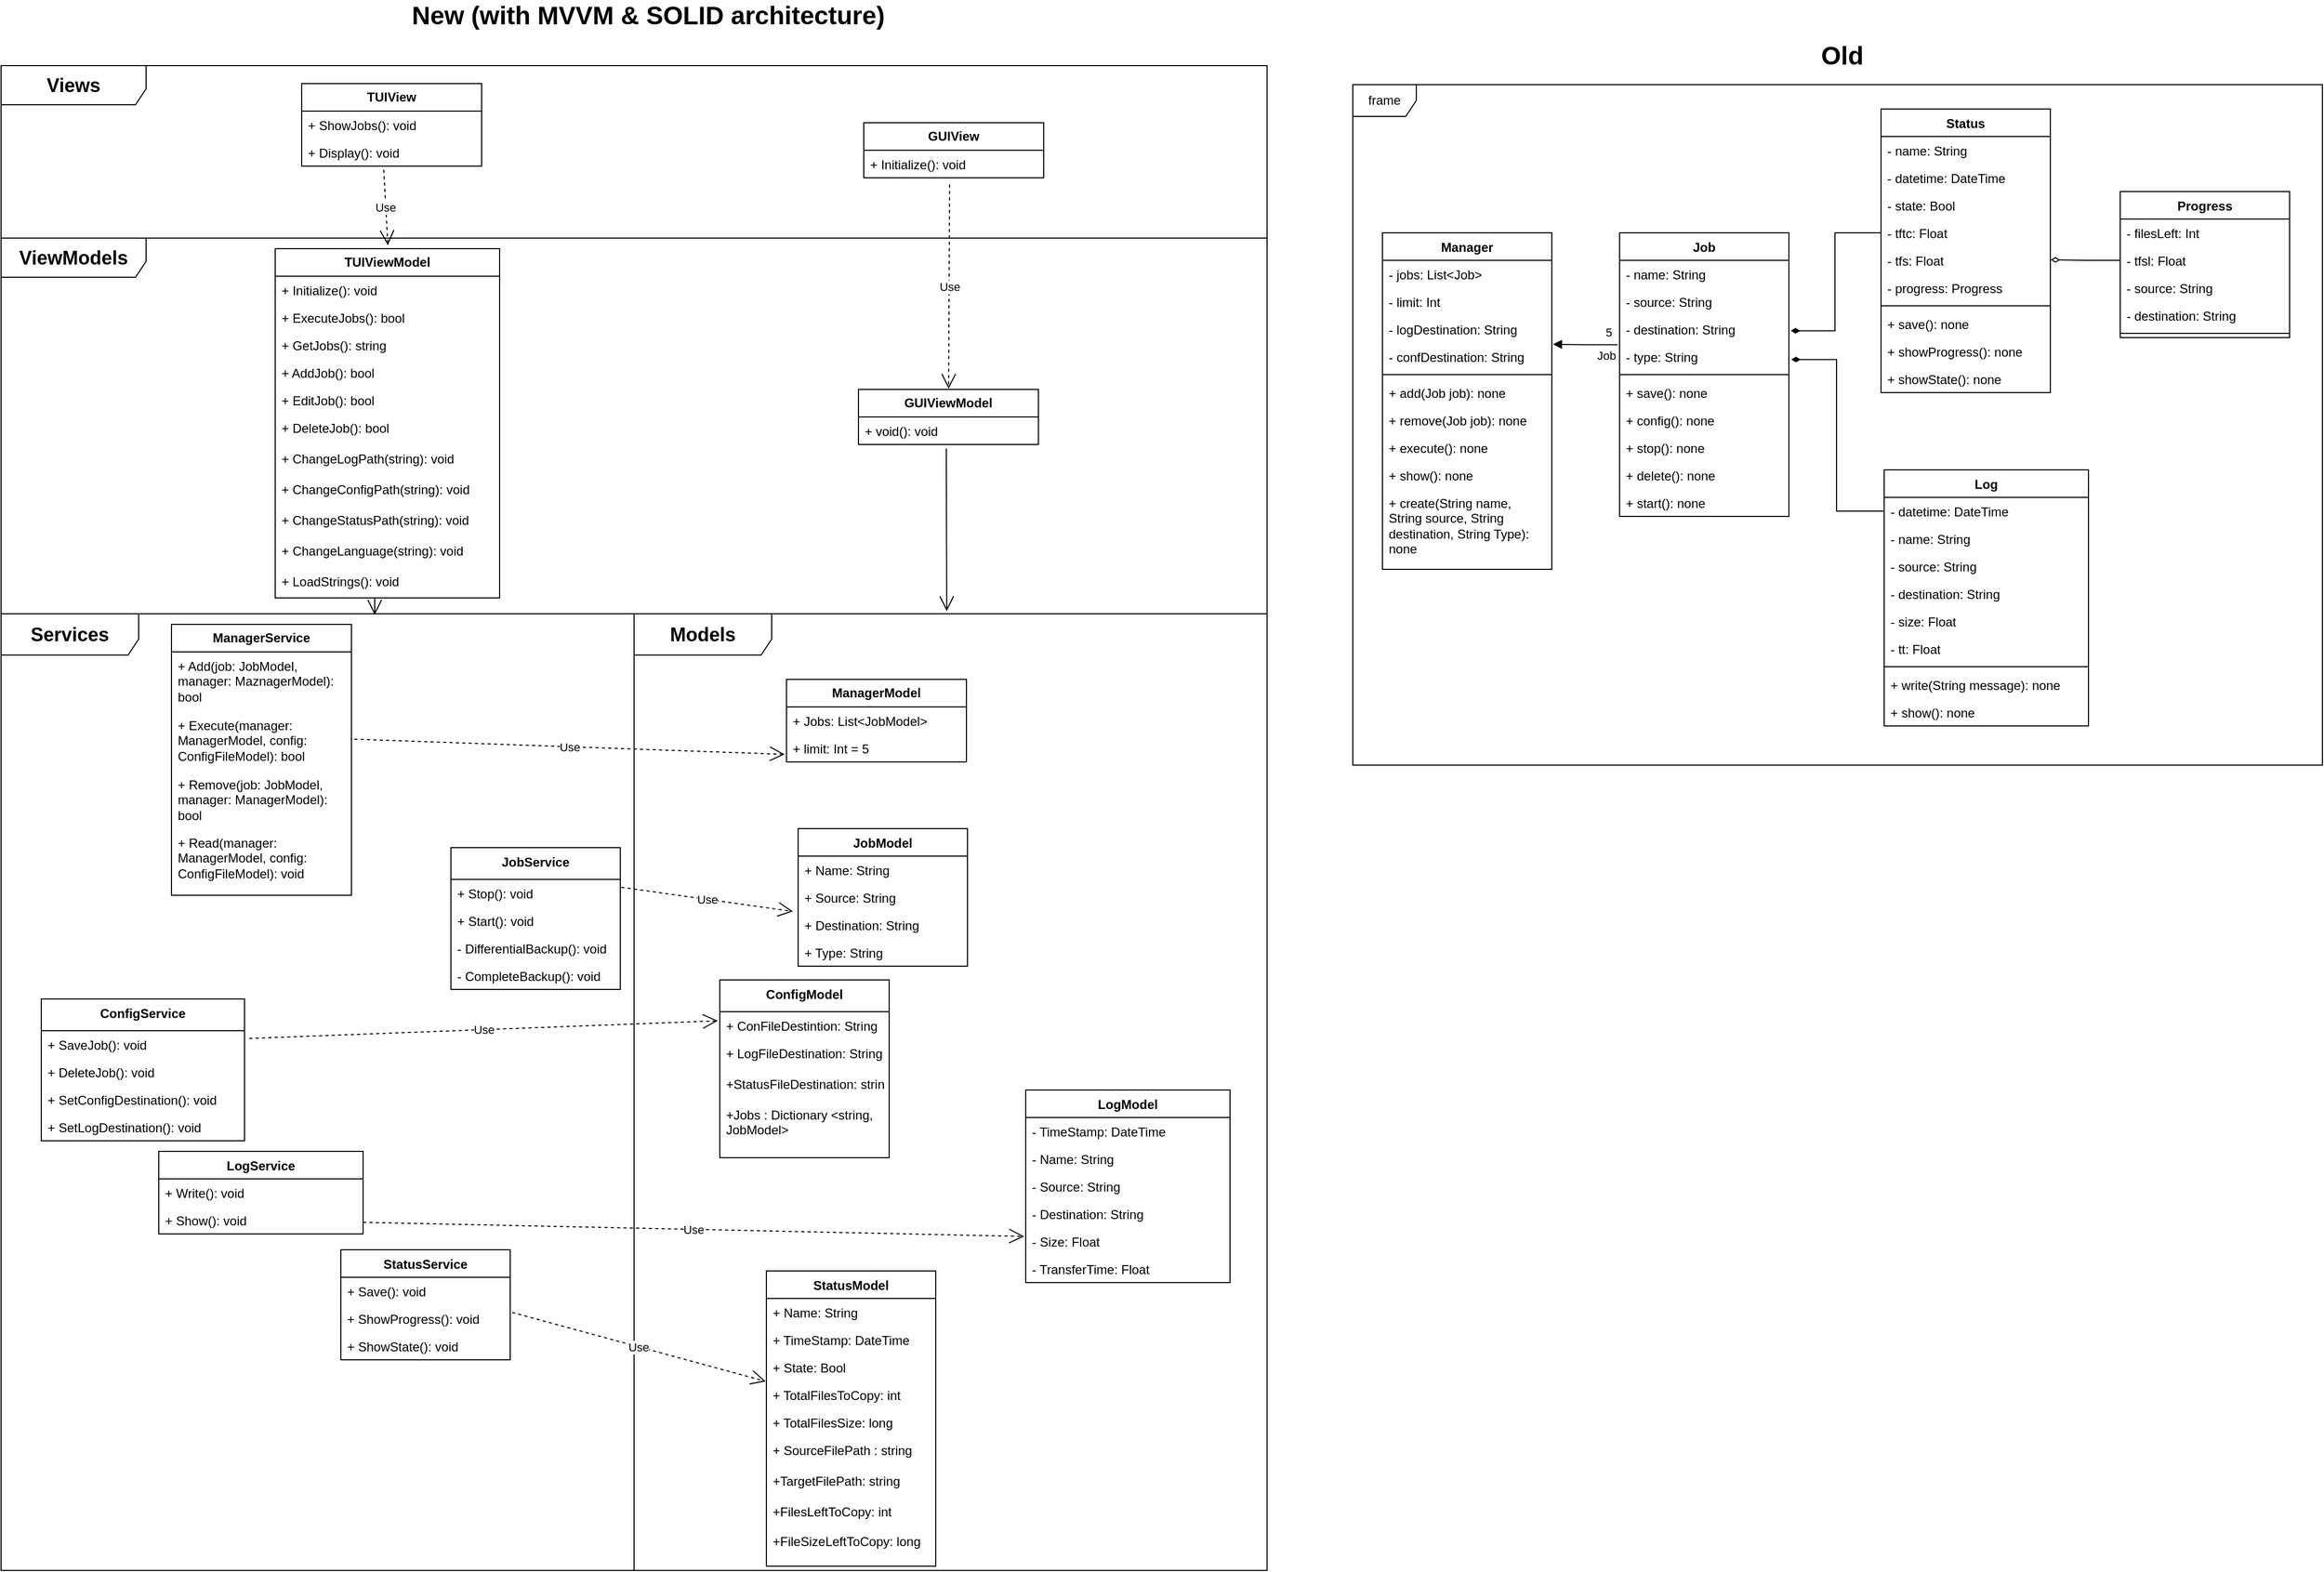 <mxfile version="26.0.7" pages="4">
  <diagram name="Class" id="MqZw-926TPQhPeod2S28">
    <mxGraphModel dx="429" dy="1037" grid="0" gridSize="10" guides="0" tooltips="1" connect="0" arrows="1" fold="1" page="0" pageScale="1" pageWidth="827" pageHeight="1169" math="0" shadow="0">
      <root>
        <mxCell id="0" />
        <mxCell id="1" parent="0" />
        <mxCell id="RjOvl86ER1_QlMXJibn9-1" value="Manager" style="swimlane;fontStyle=1;align=center;verticalAlign=top;childLayout=stackLayout;horizontal=1;startSize=26;horizontalStack=0;resizeParent=1;resizeParentMax=0;resizeLast=0;collapsible=1;marginBottom=0;whiteSpace=wrap;html=1;" parent="1" vertex="1">
          <mxGeometry x="2420" y="-146" width="160" height="318" as="geometry" />
        </mxCell>
        <mxCell id="RjOvl86ER1_QlMXJibn9-2" value="- jobs: List&amp;lt;Job&amp;gt;" style="text;strokeColor=none;fillColor=none;align=left;verticalAlign=top;spacingLeft=4;spacingRight=4;overflow=hidden;rotatable=0;points=[[0,0.5],[1,0.5]];portConstraint=eastwest;whiteSpace=wrap;html=1;" parent="RjOvl86ER1_QlMXJibn9-1" vertex="1">
          <mxGeometry y="26" width="160" height="26" as="geometry" />
        </mxCell>
        <mxCell id="H-jll6uQo6y_h8D83NWL-3" value="- limit: Int" style="text;strokeColor=none;fillColor=none;align=left;verticalAlign=top;spacingLeft=4;spacingRight=4;overflow=hidden;rotatable=0;points=[[0,0.5],[1,0.5]];portConstraint=eastwest;whiteSpace=wrap;html=1;" parent="RjOvl86ER1_QlMXJibn9-1" vertex="1">
          <mxGeometry y="52" width="160" height="26" as="geometry" />
        </mxCell>
        <mxCell id="H-jll6uQo6y_h8D83NWL-4" value="- logDestination: String" style="text;strokeColor=none;fillColor=none;align=left;verticalAlign=top;spacingLeft=4;spacingRight=4;overflow=hidden;rotatable=0;points=[[0,0.5],[1,0.5]];portConstraint=eastwest;whiteSpace=wrap;html=1;" parent="RjOvl86ER1_QlMXJibn9-1" vertex="1">
          <mxGeometry y="78" width="160" height="26" as="geometry" />
        </mxCell>
        <mxCell id="auvroOHV701cDTbwF7QX-1" value="- confDestination: String" style="text;strokeColor=none;fillColor=none;align=left;verticalAlign=top;spacingLeft=4;spacingRight=4;overflow=hidden;rotatable=0;points=[[0,0.5],[1,0.5]];portConstraint=eastwest;whiteSpace=wrap;html=1;" parent="RjOvl86ER1_QlMXJibn9-1" vertex="1">
          <mxGeometry y="104" width="160" height="26" as="geometry" />
        </mxCell>
        <mxCell id="RjOvl86ER1_QlMXJibn9-3" value="" style="line;strokeWidth=1;fillColor=none;align=left;verticalAlign=middle;spacingTop=-1;spacingLeft=3;spacingRight=3;rotatable=0;labelPosition=right;points=[];portConstraint=eastwest;strokeColor=inherit;" parent="RjOvl86ER1_QlMXJibn9-1" vertex="1">
          <mxGeometry y="130" width="160" height="8" as="geometry" />
        </mxCell>
        <mxCell id="RjOvl86ER1_QlMXJibn9-4" value="+ add(Job job): none" style="text;strokeColor=none;fillColor=none;align=left;verticalAlign=top;spacingLeft=4;spacingRight=4;overflow=hidden;rotatable=0;points=[[0,0.5],[1,0.5]];portConstraint=eastwest;whiteSpace=wrap;html=1;" parent="RjOvl86ER1_QlMXJibn9-1" vertex="1">
          <mxGeometry y="138" width="160" height="26" as="geometry" />
        </mxCell>
        <mxCell id="H-jll6uQo6y_h8D83NWL-5" value="+ remove(Job job): none" style="text;strokeColor=none;fillColor=none;align=left;verticalAlign=top;spacingLeft=4;spacingRight=4;overflow=hidden;rotatable=0;points=[[0,0.5],[1,0.5]];portConstraint=eastwest;whiteSpace=wrap;html=1;" parent="RjOvl86ER1_QlMXJibn9-1" vertex="1">
          <mxGeometry y="164" width="160" height="26" as="geometry" />
        </mxCell>
        <mxCell id="H-jll6uQo6y_h8D83NWL-6" value="+ execute(): none" style="text;strokeColor=none;fillColor=none;align=left;verticalAlign=top;spacingLeft=4;spacingRight=4;overflow=hidden;rotatable=0;points=[[0,0.5],[1,0.5]];portConstraint=eastwest;whiteSpace=wrap;html=1;" parent="RjOvl86ER1_QlMXJibn9-1" vertex="1">
          <mxGeometry y="190" width="160" height="26" as="geometry" />
        </mxCell>
        <mxCell id="H-jll6uQo6y_h8D83NWL-7" value="+ show(): none" style="text;strokeColor=none;fillColor=none;align=left;verticalAlign=top;spacingLeft=4;spacingRight=4;overflow=hidden;rotatable=0;points=[[0,0.5],[1,0.5]];portConstraint=eastwest;whiteSpace=wrap;html=1;" parent="RjOvl86ER1_QlMXJibn9-1" vertex="1">
          <mxGeometry y="216" width="160" height="26" as="geometry" />
        </mxCell>
        <mxCell id="auvroOHV701cDTbwF7QX-2" value="+ create(String name, String source, String destination, String Type): none" style="text;strokeColor=none;fillColor=none;align=left;verticalAlign=top;spacingLeft=4;spacingRight=4;overflow=hidden;rotatable=0;points=[[0,0.5],[1,0.5]];portConstraint=eastwest;whiteSpace=wrap;html=1;" parent="RjOvl86ER1_QlMXJibn9-1" vertex="1">
          <mxGeometry y="242" width="160" height="76" as="geometry" />
        </mxCell>
        <mxCell id="RjOvl86ER1_QlMXJibn9-5" value="Job" style="swimlane;fontStyle=1;align=center;verticalAlign=top;childLayout=stackLayout;horizontal=1;startSize=26;horizontalStack=0;resizeParent=1;resizeParentMax=0;resizeLast=0;collapsible=1;marginBottom=0;whiteSpace=wrap;html=1;" parent="1" vertex="1">
          <mxGeometry x="2644" y="-146" width="160" height="268" as="geometry" />
        </mxCell>
        <mxCell id="RjOvl86ER1_QlMXJibn9-6" value="- name: String" style="text;strokeColor=none;fillColor=none;align=left;verticalAlign=top;spacingLeft=4;spacingRight=4;overflow=hidden;rotatable=0;points=[[0,0.5],[1,0.5]];portConstraint=eastwest;whiteSpace=wrap;html=1;" parent="RjOvl86ER1_QlMXJibn9-5" vertex="1">
          <mxGeometry y="26" width="160" height="26" as="geometry" />
        </mxCell>
        <mxCell id="RjOvl86ER1_QlMXJibn9-21" value="- source: String" style="text;strokeColor=none;fillColor=none;align=left;verticalAlign=top;spacingLeft=4;spacingRight=4;overflow=hidden;rotatable=0;points=[[0,0.5],[1,0.5]];portConstraint=eastwest;whiteSpace=wrap;html=1;" parent="RjOvl86ER1_QlMXJibn9-5" vertex="1">
          <mxGeometry y="52" width="160" height="26" as="geometry" />
        </mxCell>
        <mxCell id="RjOvl86ER1_QlMXJibn9-22" value="- destination: String" style="text;strokeColor=none;fillColor=none;align=left;verticalAlign=top;spacingLeft=4;spacingRight=4;overflow=hidden;rotatable=0;points=[[0,0.5],[1,0.5]];portConstraint=eastwest;whiteSpace=wrap;html=1;" parent="RjOvl86ER1_QlMXJibn9-5" vertex="1">
          <mxGeometry y="78" width="160" height="26" as="geometry" />
        </mxCell>
        <mxCell id="RjOvl86ER1_QlMXJibn9-23" value="- type: String" style="text;strokeColor=none;fillColor=none;align=left;verticalAlign=top;spacingLeft=4;spacingRight=4;overflow=hidden;rotatable=0;points=[[0,0.5],[1,0.5]];portConstraint=eastwest;whiteSpace=wrap;html=1;" parent="RjOvl86ER1_QlMXJibn9-5" vertex="1">
          <mxGeometry y="104" width="160" height="26" as="geometry" />
        </mxCell>
        <mxCell id="RjOvl86ER1_QlMXJibn9-7" value="" style="line;strokeWidth=1;fillColor=none;align=left;verticalAlign=middle;spacingTop=-1;spacingLeft=3;spacingRight=3;rotatable=0;labelPosition=right;points=[];portConstraint=eastwest;strokeColor=inherit;" parent="RjOvl86ER1_QlMXJibn9-5" vertex="1">
          <mxGeometry y="130" width="160" height="8" as="geometry" />
        </mxCell>
        <mxCell id="RjOvl86ER1_QlMXJibn9-8" value="+ save(): none" style="text;strokeColor=none;fillColor=none;align=left;verticalAlign=top;spacingLeft=4;spacingRight=4;overflow=hidden;rotatable=0;points=[[0,0.5],[1,0.5]];portConstraint=eastwest;whiteSpace=wrap;html=1;" parent="RjOvl86ER1_QlMXJibn9-5" vertex="1">
          <mxGeometry y="138" width="160" height="26" as="geometry" />
        </mxCell>
        <mxCell id="RjOvl86ER1_QlMXJibn9-24" value="+ config(): none" style="text;strokeColor=none;fillColor=none;align=left;verticalAlign=top;spacingLeft=4;spacingRight=4;overflow=hidden;rotatable=0;points=[[0,0.5],[1,0.5]];portConstraint=eastwest;whiteSpace=wrap;html=1;" parent="RjOvl86ER1_QlMXJibn9-5" vertex="1">
          <mxGeometry y="164" width="160" height="26" as="geometry" />
        </mxCell>
        <mxCell id="RjOvl86ER1_QlMXJibn9-25" value="+ stop(): none" style="text;strokeColor=none;fillColor=none;align=left;verticalAlign=top;spacingLeft=4;spacingRight=4;overflow=hidden;rotatable=0;points=[[0,0.5],[1,0.5]];portConstraint=eastwest;whiteSpace=wrap;html=1;" parent="RjOvl86ER1_QlMXJibn9-5" vertex="1">
          <mxGeometry y="190" width="160" height="26" as="geometry" />
        </mxCell>
        <mxCell id="RjOvl86ER1_QlMXJibn9-26" value="+ delete(): none" style="text;strokeColor=none;fillColor=none;align=left;verticalAlign=top;spacingLeft=4;spacingRight=4;overflow=hidden;rotatable=0;points=[[0,0.5],[1,0.5]];portConstraint=eastwest;whiteSpace=wrap;html=1;" parent="RjOvl86ER1_QlMXJibn9-5" vertex="1">
          <mxGeometry y="216" width="160" height="26" as="geometry" />
        </mxCell>
        <mxCell id="RjOvl86ER1_QlMXJibn9-27" value="+ start(): none" style="text;strokeColor=none;fillColor=none;align=left;verticalAlign=top;spacingLeft=4;spacingRight=4;overflow=hidden;rotatable=0;points=[[0,0.5],[1,0.5]];portConstraint=eastwest;whiteSpace=wrap;html=1;" parent="RjOvl86ER1_QlMXJibn9-5" vertex="1">
          <mxGeometry y="242" width="160" height="26" as="geometry" />
        </mxCell>
        <mxCell id="RjOvl86ER1_QlMXJibn9-9" value="Log" style="swimlane;fontStyle=1;align=center;verticalAlign=top;childLayout=stackLayout;horizontal=1;startSize=26;horizontalStack=0;resizeParent=1;resizeParentMax=0;resizeLast=0;collapsible=1;marginBottom=0;whiteSpace=wrap;html=1;" parent="1" vertex="1">
          <mxGeometry x="2894" y="78" width="193" height="242" as="geometry" />
        </mxCell>
        <mxCell id="RjOvl86ER1_QlMXJibn9-10" value="- datetime: DateTime" style="text;strokeColor=none;fillColor=none;align=left;verticalAlign=top;spacingLeft=4;spacingRight=4;overflow=hidden;rotatable=0;points=[[0,0.5],[1,0.5]];portConstraint=eastwest;whiteSpace=wrap;html=1;" parent="RjOvl86ER1_QlMXJibn9-9" vertex="1">
          <mxGeometry y="26" width="193" height="26" as="geometry" />
        </mxCell>
        <mxCell id="RjOvl86ER1_QlMXJibn9-28" value="- name: String" style="text;strokeColor=none;fillColor=none;align=left;verticalAlign=top;spacingLeft=4;spacingRight=4;overflow=hidden;rotatable=0;points=[[0,0.5],[1,0.5]];portConstraint=eastwest;whiteSpace=wrap;html=1;" parent="RjOvl86ER1_QlMXJibn9-9" vertex="1">
          <mxGeometry y="52" width="193" height="26" as="geometry" />
        </mxCell>
        <mxCell id="RjOvl86ER1_QlMXJibn9-29" value="- source: String" style="text;strokeColor=none;fillColor=none;align=left;verticalAlign=top;spacingLeft=4;spacingRight=4;overflow=hidden;rotatable=0;points=[[0,0.5],[1,0.5]];portConstraint=eastwest;whiteSpace=wrap;html=1;" parent="RjOvl86ER1_QlMXJibn9-9" vertex="1">
          <mxGeometry y="78" width="193" height="26" as="geometry" />
        </mxCell>
        <mxCell id="RjOvl86ER1_QlMXJibn9-31" value="- destination: String" style="text;strokeColor=none;fillColor=none;align=left;verticalAlign=top;spacingLeft=4;spacingRight=4;overflow=hidden;rotatable=0;points=[[0,0.5],[1,0.5]];portConstraint=eastwest;whiteSpace=wrap;html=1;" parent="RjOvl86ER1_QlMXJibn9-9" vertex="1">
          <mxGeometry y="104" width="193" height="26" as="geometry" />
        </mxCell>
        <mxCell id="RjOvl86ER1_QlMXJibn9-30" value="- size: Float" style="text;strokeColor=none;fillColor=none;align=left;verticalAlign=top;spacingLeft=4;spacingRight=4;overflow=hidden;rotatable=0;points=[[0,0.5],[1,0.5]];portConstraint=eastwest;whiteSpace=wrap;html=1;" parent="RjOvl86ER1_QlMXJibn9-9" vertex="1">
          <mxGeometry y="130" width="193" height="26" as="geometry" />
        </mxCell>
        <mxCell id="RjOvl86ER1_QlMXJibn9-32" value="- tt: Float" style="text;strokeColor=none;fillColor=none;align=left;verticalAlign=top;spacingLeft=4;spacingRight=4;overflow=hidden;rotatable=0;points=[[0,0.5],[1,0.5]];portConstraint=eastwest;whiteSpace=wrap;html=1;" parent="RjOvl86ER1_QlMXJibn9-9" vertex="1">
          <mxGeometry y="156" width="193" height="26" as="geometry" />
        </mxCell>
        <mxCell id="RjOvl86ER1_QlMXJibn9-11" value="" style="line;strokeWidth=1;fillColor=none;align=left;verticalAlign=middle;spacingTop=-1;spacingLeft=3;spacingRight=3;rotatable=0;labelPosition=right;points=[];portConstraint=eastwest;strokeColor=inherit;" parent="RjOvl86ER1_QlMXJibn9-9" vertex="1">
          <mxGeometry y="182" width="193" height="8" as="geometry" />
        </mxCell>
        <mxCell id="RjOvl86ER1_QlMXJibn9-12" value="+ write(String message): none" style="text;strokeColor=none;fillColor=none;align=left;verticalAlign=top;spacingLeft=4;spacingRight=4;overflow=hidden;rotatable=0;points=[[0,0.5],[1,0.5]];portConstraint=eastwest;whiteSpace=wrap;html=1;" parent="RjOvl86ER1_QlMXJibn9-9" vertex="1">
          <mxGeometry y="190" width="193" height="26" as="geometry" />
        </mxCell>
        <mxCell id="RjOvl86ER1_QlMXJibn9-33" value="+ show(): none" style="text;strokeColor=none;fillColor=none;align=left;verticalAlign=top;spacingLeft=4;spacingRight=4;overflow=hidden;rotatable=0;points=[[0,0.5],[1,0.5]];portConstraint=eastwest;whiteSpace=wrap;html=1;" parent="RjOvl86ER1_QlMXJibn9-9" vertex="1">
          <mxGeometry y="216" width="193" height="26" as="geometry" />
        </mxCell>
        <mxCell id="RjOvl86ER1_QlMXJibn9-13" value="Status" style="swimlane;fontStyle=1;align=center;verticalAlign=top;childLayout=stackLayout;horizontal=1;startSize=26;horizontalStack=0;resizeParent=1;resizeParentMax=0;resizeLast=0;collapsible=1;marginBottom=0;whiteSpace=wrap;html=1;" parent="1" vertex="1">
          <mxGeometry x="2891" y="-263" width="160" height="268" as="geometry" />
        </mxCell>
        <mxCell id="RjOvl86ER1_QlMXJibn9-14" value="- name: String" style="text;strokeColor=none;fillColor=none;align=left;verticalAlign=top;spacingLeft=4;spacingRight=4;overflow=hidden;rotatable=0;points=[[0,0.5],[1,0.5]];portConstraint=eastwest;whiteSpace=wrap;html=1;" parent="RjOvl86ER1_QlMXJibn9-13" vertex="1">
          <mxGeometry y="26" width="160" height="26" as="geometry" />
        </mxCell>
        <mxCell id="RjOvl86ER1_QlMXJibn9-34" value="- datetime: DateTime" style="text;strokeColor=none;fillColor=none;align=left;verticalAlign=top;spacingLeft=4;spacingRight=4;overflow=hidden;rotatable=0;points=[[0,0.5],[1,0.5]];portConstraint=eastwest;whiteSpace=wrap;html=1;" parent="RjOvl86ER1_QlMXJibn9-13" vertex="1">
          <mxGeometry y="52" width="160" height="26" as="geometry" />
        </mxCell>
        <mxCell id="RjOvl86ER1_QlMXJibn9-35" value="- state: Bool" style="text;strokeColor=none;fillColor=none;align=left;verticalAlign=top;spacingLeft=4;spacingRight=4;overflow=hidden;rotatable=0;points=[[0,0.5],[1,0.5]];portConstraint=eastwest;whiteSpace=wrap;html=1;" parent="RjOvl86ER1_QlMXJibn9-13" vertex="1">
          <mxGeometry y="78" width="160" height="26" as="geometry" />
        </mxCell>
        <mxCell id="RjOvl86ER1_QlMXJibn9-36" value="- tftc: Float" style="text;strokeColor=none;fillColor=none;align=left;verticalAlign=top;spacingLeft=4;spacingRight=4;overflow=hidden;rotatable=0;points=[[0,0.5],[1,0.5]];portConstraint=eastwest;whiteSpace=wrap;html=1;" parent="RjOvl86ER1_QlMXJibn9-13" vertex="1">
          <mxGeometry y="104" width="160" height="26" as="geometry" />
        </mxCell>
        <mxCell id="RjOvl86ER1_QlMXJibn9-37" value="- tfs: Float" style="text;strokeColor=none;fillColor=none;align=left;verticalAlign=top;spacingLeft=4;spacingRight=4;overflow=hidden;rotatable=0;points=[[0,0.5],[1,0.5]];portConstraint=eastwest;whiteSpace=wrap;html=1;" parent="RjOvl86ER1_QlMXJibn9-13" vertex="1">
          <mxGeometry y="130" width="160" height="26" as="geometry" />
        </mxCell>
        <mxCell id="RjOvl86ER1_QlMXJibn9-38" value="- progress: Progress" style="text;strokeColor=none;fillColor=none;align=left;verticalAlign=top;spacingLeft=4;spacingRight=4;overflow=hidden;rotatable=0;points=[[0,0.5],[1,0.5]];portConstraint=eastwest;whiteSpace=wrap;html=1;" parent="RjOvl86ER1_QlMXJibn9-13" vertex="1">
          <mxGeometry y="156" width="160" height="26" as="geometry" />
        </mxCell>
        <mxCell id="RjOvl86ER1_QlMXJibn9-15" value="" style="line;strokeWidth=1;fillColor=none;align=left;verticalAlign=middle;spacingTop=-1;spacingLeft=3;spacingRight=3;rotatable=0;labelPosition=right;points=[];portConstraint=eastwest;strokeColor=inherit;" parent="RjOvl86ER1_QlMXJibn9-13" vertex="1">
          <mxGeometry y="182" width="160" height="8" as="geometry" />
        </mxCell>
        <mxCell id="RjOvl86ER1_QlMXJibn9-16" value="+ save(): none" style="text;strokeColor=none;fillColor=none;align=left;verticalAlign=top;spacingLeft=4;spacingRight=4;overflow=hidden;rotatable=0;points=[[0,0.5],[1,0.5]];portConstraint=eastwest;whiteSpace=wrap;html=1;" parent="RjOvl86ER1_QlMXJibn9-13" vertex="1">
          <mxGeometry y="190" width="160" height="26" as="geometry" />
        </mxCell>
        <mxCell id="RjOvl86ER1_QlMXJibn9-39" value="+ showProgress(): none" style="text;strokeColor=none;fillColor=none;align=left;verticalAlign=top;spacingLeft=4;spacingRight=4;overflow=hidden;rotatable=0;points=[[0,0.5],[1,0.5]];portConstraint=eastwest;whiteSpace=wrap;html=1;" parent="RjOvl86ER1_QlMXJibn9-13" vertex="1">
          <mxGeometry y="216" width="160" height="26" as="geometry" />
        </mxCell>
        <mxCell id="RjOvl86ER1_QlMXJibn9-40" value="+ showState(): none" style="text;strokeColor=none;fillColor=none;align=left;verticalAlign=top;spacingLeft=4;spacingRight=4;overflow=hidden;rotatable=0;points=[[0,0.5],[1,0.5]];portConstraint=eastwest;whiteSpace=wrap;html=1;" parent="RjOvl86ER1_QlMXJibn9-13" vertex="1">
          <mxGeometry y="242" width="160" height="26" as="geometry" />
        </mxCell>
        <mxCell id="RjOvl86ER1_QlMXJibn9-17" value="Progress" style="swimlane;fontStyle=1;align=center;verticalAlign=top;childLayout=stackLayout;horizontal=1;startSize=26;horizontalStack=0;resizeParent=1;resizeParentMax=0;resizeLast=0;collapsible=1;marginBottom=0;whiteSpace=wrap;html=1;" parent="1" vertex="1">
          <mxGeometry x="3117" y="-185" width="160" height="138" as="geometry" />
        </mxCell>
        <mxCell id="RjOvl86ER1_QlMXJibn9-18" value="- filesLeft: Int" style="text;strokeColor=none;fillColor=none;align=left;verticalAlign=top;spacingLeft=4;spacingRight=4;overflow=hidden;rotatable=0;points=[[0,0.5],[1,0.5]];portConstraint=eastwest;whiteSpace=wrap;html=1;" parent="RjOvl86ER1_QlMXJibn9-17" vertex="1">
          <mxGeometry y="26" width="160" height="26" as="geometry" />
        </mxCell>
        <mxCell id="RjOvl86ER1_QlMXJibn9-41" value="- tfsl: Float" style="text;strokeColor=none;fillColor=none;align=left;verticalAlign=top;spacingLeft=4;spacingRight=4;overflow=hidden;rotatable=0;points=[[0,0.5],[1,0.5]];portConstraint=eastwest;whiteSpace=wrap;html=1;" parent="RjOvl86ER1_QlMXJibn9-17" vertex="1">
          <mxGeometry y="52" width="160" height="26" as="geometry" />
        </mxCell>
        <mxCell id="H-jll6uQo6y_h8D83NWL-1" value="- source: String" style="text;strokeColor=none;fillColor=none;align=left;verticalAlign=top;spacingLeft=4;spacingRight=4;overflow=hidden;rotatable=0;points=[[0,0.5],[1,0.5]];portConstraint=eastwest;whiteSpace=wrap;html=1;" parent="RjOvl86ER1_QlMXJibn9-17" vertex="1">
          <mxGeometry y="78" width="160" height="26" as="geometry" />
        </mxCell>
        <mxCell id="H-jll6uQo6y_h8D83NWL-2" value="- destination: String" style="text;strokeColor=none;fillColor=none;align=left;verticalAlign=top;spacingLeft=4;spacingRight=4;overflow=hidden;rotatable=0;points=[[0,0.5],[1,0.5]];portConstraint=eastwest;whiteSpace=wrap;html=1;" parent="RjOvl86ER1_QlMXJibn9-17" vertex="1">
          <mxGeometry y="104" width="160" height="26" as="geometry" />
        </mxCell>
        <mxCell id="RjOvl86ER1_QlMXJibn9-19" value="" style="line;strokeWidth=1;fillColor=none;align=left;verticalAlign=middle;spacingTop=-1;spacingLeft=3;spacingRight=3;rotatable=0;labelPosition=right;points=[];portConstraint=eastwest;strokeColor=inherit;" parent="RjOvl86ER1_QlMXJibn9-17" vertex="1">
          <mxGeometry y="130" width="160" height="8" as="geometry" />
        </mxCell>
        <mxCell id="Gjrfv0GJ9AB6tGUk-FSi-4" value="Job" style="endArrow=block;endFill=1;html=1;edgeStyle=orthogonalEdgeStyle;align=left;verticalAlign=top;rounded=0;entryX=1.007;entryY=1.052;entryDx=0;entryDy=0;entryPerimeter=0;exitX=-0.011;exitY=0.065;exitDx=0;exitDy=0;exitPerimeter=0;" parent="1" source="RjOvl86ER1_QlMXJibn9-23" target="H-jll6uQo6y_h8D83NWL-4" edge="1">
          <mxGeometry x="-0.308" y="-3" relative="1" as="geometry">
            <mxPoint x="2520" y="178" as="sourcePoint" />
            <mxPoint x="2680" y="178" as="targetPoint" />
            <mxPoint as="offset" />
          </mxGeometry>
        </mxCell>
        <mxCell id="Gjrfv0GJ9AB6tGUk-FSi-5" value="5" style="edgeLabel;resizable=0;html=1;align=left;verticalAlign=bottom;" parent="Gjrfv0GJ9AB6tGUk-FSi-4" connectable="0" vertex="1">
          <mxGeometry x="-1" relative="1" as="geometry">
            <mxPoint x="-13" y="-3" as="offset" />
          </mxGeometry>
        </mxCell>
        <mxCell id="Gjrfv0GJ9AB6tGUk-FSi-7" style="edgeStyle=orthogonalEdgeStyle;rounded=0;orthogonalLoop=1;jettySize=auto;html=1;entryX=1.002;entryY=0.481;entryDx=0;entryDy=0;entryPerimeter=0;endArrow=diamondThin;endFill=0;" parent="1" source="RjOvl86ER1_QlMXJibn9-41" target="RjOvl86ER1_QlMXJibn9-37" edge="1">
          <mxGeometry relative="1" as="geometry" />
        </mxCell>
        <mxCell id="Gjrfv0GJ9AB6tGUk-FSi-8" style="edgeStyle=orthogonalEdgeStyle;rounded=0;orthogonalLoop=1;jettySize=auto;html=1;entryX=1.014;entryY=0.604;entryDx=0;entryDy=0;entryPerimeter=0;endArrow=diamondThin;endFill=1;" parent="1" source="RjOvl86ER1_QlMXJibn9-10" target="RjOvl86ER1_QlMXJibn9-23" edge="1">
          <mxGeometry relative="1" as="geometry" />
        </mxCell>
        <mxCell id="Gjrfv0GJ9AB6tGUk-FSi-9" style="edgeStyle=orthogonalEdgeStyle;rounded=0;orthogonalLoop=1;jettySize=auto;html=1;entryX=1.011;entryY=0.56;entryDx=0;entryDy=0;entryPerimeter=0;endArrow=diamondThin;endFill=1;" parent="1" source="RjOvl86ER1_QlMXJibn9-36" target="RjOvl86ER1_QlMXJibn9-22" edge="1">
          <mxGeometry relative="1" as="geometry" />
        </mxCell>
        <mxCell id="Sknnawx_UnGMBE0QyGvW-1" value="&lt;b&gt;ManagerModel&lt;/b&gt;" style="swimlane;fontStyle=0;childLayout=stackLayout;horizontal=1;startSize=26;fillColor=none;horizontalStack=0;resizeParent=1;resizeParentMax=0;resizeLast=0;collapsible=1;marginBottom=0;whiteSpace=wrap;html=1;" parent="1" vertex="1">
          <mxGeometry x="1857" y="276" width="170" height="78" as="geometry" />
        </mxCell>
        <mxCell id="Sknnawx_UnGMBE0QyGvW-5" value="+ Jobs: List&amp;lt;JobModel&amp;gt;" style="text;strokeColor=none;fillColor=none;align=left;verticalAlign=top;spacingLeft=4;spacingRight=4;overflow=hidden;rotatable=0;points=[[0,0.5],[1,0.5]];portConstraint=eastwest;whiteSpace=wrap;html=1;" parent="Sknnawx_UnGMBE0QyGvW-1" vertex="1">
          <mxGeometry y="26" width="170" height="26" as="geometry" />
        </mxCell>
        <mxCell id="Sknnawx_UnGMBE0QyGvW-6" value="+ limit: Int = 5" style="text;strokeColor=none;fillColor=none;align=left;verticalAlign=top;spacingLeft=4;spacingRight=4;overflow=hidden;rotatable=0;points=[[0,0.5],[1,0.5]];portConstraint=eastwest;whiteSpace=wrap;html=1;" parent="Sknnawx_UnGMBE0QyGvW-1" vertex="1">
          <mxGeometry y="52" width="170" height="26" as="geometry" />
        </mxCell>
        <mxCell id="Sknnawx_UnGMBE0QyGvW-9" value="&lt;b&gt;ManagerService&lt;/b&gt;" style="swimlane;fontStyle=0;childLayout=stackLayout;horizontal=1;startSize=26;fillColor=none;horizontalStack=0;resizeParent=1;resizeParentMax=0;resizeLast=0;collapsible=1;marginBottom=0;whiteSpace=wrap;html=1;" parent="1" vertex="1">
          <mxGeometry x="1276" y="224" width="170" height="256" as="geometry" />
        </mxCell>
        <mxCell id="Sknnawx_UnGMBE0QyGvW-14" value="+ Add(job: JobModel, manager: MaznagerModel): bool" style="text;strokeColor=none;fillColor=none;align=left;verticalAlign=top;spacingLeft=4;spacingRight=4;overflow=hidden;rotatable=0;points=[[0,0.5],[1,0.5]];portConstraint=eastwest;whiteSpace=wrap;html=1;" parent="Sknnawx_UnGMBE0QyGvW-9" vertex="1">
          <mxGeometry y="26" width="170" height="56" as="geometry" />
        </mxCell>
        <mxCell id="Sknnawx_UnGMBE0QyGvW-16" value="+ Execute(manager: ManagerModel, config: ConfigFileModel): bool" style="text;strokeColor=none;fillColor=none;align=left;verticalAlign=top;spacingLeft=4;spacingRight=4;overflow=hidden;rotatable=0;points=[[0,0.5],[1,0.5]];portConstraint=eastwest;whiteSpace=wrap;html=1;" parent="Sknnawx_UnGMBE0QyGvW-9" vertex="1">
          <mxGeometry y="82" width="170" height="56" as="geometry" />
        </mxCell>
        <mxCell id="Sknnawx_UnGMBE0QyGvW-15" value="+ Remove(job: JobModel, manager: ManagerModel): bool" style="text;strokeColor=none;fillColor=none;align=left;verticalAlign=top;spacingLeft=4;spacingRight=4;overflow=hidden;rotatable=0;points=[[0,0.5],[1,0.5]];portConstraint=eastwest;whiteSpace=wrap;html=1;" parent="Sknnawx_UnGMBE0QyGvW-9" vertex="1">
          <mxGeometry y="138" width="170" height="55" as="geometry" />
        </mxCell>
        <mxCell id="Sknnawx_UnGMBE0QyGvW-96" value="&lt;div&gt;&lt;span style=&quot;background-color: transparent; color: light-dark(rgb(0, 0, 0), rgb(255, 255, 255));&quot;&gt;+ Read(manager: ManagerModel, config: ConfigFileModel): void&lt;/span&gt;&lt;br&gt;&lt;/div&gt;" style="text;strokeColor=none;fillColor=none;align=left;verticalAlign=top;spacingLeft=4;spacingRight=4;overflow=hidden;rotatable=0;points=[[0,0.5],[1,0.5]];portConstraint=eastwest;whiteSpace=wrap;html=1;" parent="Sknnawx_UnGMBE0QyGvW-9" vertex="1">
          <mxGeometry y="193" width="170" height="63" as="geometry" />
        </mxCell>
        <mxCell id="Sknnawx_UnGMBE0QyGvW-19" value="JobService" style="swimlane;fontStyle=1;align=center;verticalAlign=top;childLayout=stackLayout;horizontal=1;startSize=30;horizontalStack=0;resizeParent=1;resizeParentMax=0;resizeLast=0;collapsible=1;marginBottom=0;whiteSpace=wrap;html=1;" parent="1" vertex="1">
          <mxGeometry x="1540" y="435" width="160" height="134" as="geometry" />
        </mxCell>
        <mxCell id="Sknnawx_UnGMBE0QyGvW-27" value="+ Stop(): void" style="text;strokeColor=none;fillColor=none;align=left;verticalAlign=top;spacingLeft=4;spacingRight=4;overflow=hidden;rotatable=0;points=[[0,0.5],[1,0.5]];portConstraint=eastwest;whiteSpace=wrap;html=1;" parent="Sknnawx_UnGMBE0QyGvW-19" vertex="1">
          <mxGeometry y="30" width="160" height="26" as="geometry" />
        </mxCell>
        <mxCell id="Sknnawx_UnGMBE0QyGvW-29" value="+ Start(): void" style="text;strokeColor=none;fillColor=none;align=left;verticalAlign=top;spacingLeft=4;spacingRight=4;overflow=hidden;rotatable=0;points=[[0,0.5],[1,0.5]];portConstraint=eastwest;whiteSpace=wrap;html=1;" parent="Sknnawx_UnGMBE0QyGvW-19" vertex="1">
          <mxGeometry y="56" width="160" height="26" as="geometry" />
        </mxCell>
        <mxCell id="Sknnawx_UnGMBE0QyGvW-174" value="- DifferentialBackup(): void" style="text;strokeColor=none;fillColor=none;align=left;verticalAlign=top;spacingLeft=4;spacingRight=4;overflow=hidden;rotatable=0;points=[[0,0.5],[1,0.5]];portConstraint=eastwest;whiteSpace=wrap;html=1;" parent="Sknnawx_UnGMBE0QyGvW-19" vertex="1">
          <mxGeometry y="82" width="160" height="26" as="geometry" />
        </mxCell>
        <mxCell id="Sknnawx_UnGMBE0QyGvW-175" value="- CompleteBackup(): void" style="text;strokeColor=none;fillColor=none;align=left;verticalAlign=top;spacingLeft=4;spacingRight=4;overflow=hidden;rotatable=0;points=[[0,0.5],[1,0.5]];portConstraint=eastwest;whiteSpace=wrap;html=1;" parent="Sknnawx_UnGMBE0QyGvW-19" vertex="1">
          <mxGeometry y="108" width="160" height="26" as="geometry" />
        </mxCell>
        <mxCell id="Sknnawx_UnGMBE0QyGvW-30" value="JobModel" style="swimlane;fontStyle=1;align=center;verticalAlign=top;childLayout=stackLayout;horizontal=1;startSize=26;horizontalStack=0;resizeParent=1;resizeParentMax=0;resizeLast=0;collapsible=1;marginBottom=0;whiteSpace=wrap;html=1;" parent="1" vertex="1">
          <mxGeometry x="1868" y="417" width="160" height="130" as="geometry" />
        </mxCell>
        <mxCell id="Sknnawx_UnGMBE0QyGvW-31" value="+ Name: String" style="text;strokeColor=none;fillColor=none;align=left;verticalAlign=top;spacingLeft=4;spacingRight=4;overflow=hidden;rotatable=0;points=[[0,0.5],[1,0.5]];portConstraint=eastwest;whiteSpace=wrap;html=1;" parent="Sknnawx_UnGMBE0QyGvW-30" vertex="1">
          <mxGeometry y="26" width="160" height="26" as="geometry" />
        </mxCell>
        <mxCell id="Sknnawx_UnGMBE0QyGvW-32" value="+ Source: String" style="text;strokeColor=none;fillColor=none;align=left;verticalAlign=top;spacingLeft=4;spacingRight=4;overflow=hidden;rotatable=0;points=[[0,0.5],[1,0.5]];portConstraint=eastwest;whiteSpace=wrap;html=1;" parent="Sknnawx_UnGMBE0QyGvW-30" vertex="1">
          <mxGeometry y="52" width="160" height="26" as="geometry" />
        </mxCell>
        <mxCell id="Sknnawx_UnGMBE0QyGvW-33" value="+ Destination: String" style="text;strokeColor=none;fillColor=none;align=left;verticalAlign=top;spacingLeft=4;spacingRight=4;overflow=hidden;rotatable=0;points=[[0,0.5],[1,0.5]];portConstraint=eastwest;whiteSpace=wrap;html=1;" parent="Sknnawx_UnGMBE0QyGvW-30" vertex="1">
          <mxGeometry y="78" width="160" height="26" as="geometry" />
        </mxCell>
        <mxCell id="Sknnawx_UnGMBE0QyGvW-34" value="+ Type: String" style="text;strokeColor=none;fillColor=none;align=left;verticalAlign=top;spacingLeft=4;spacingRight=4;overflow=hidden;rotatable=0;points=[[0,0.5],[1,0.5]];portConstraint=eastwest;whiteSpace=wrap;html=1;" parent="Sknnawx_UnGMBE0QyGvW-30" vertex="1">
          <mxGeometry y="104" width="160" height="26" as="geometry" />
        </mxCell>
        <mxCell id="Sknnawx_UnGMBE0QyGvW-41" value="StatusService" style="swimlane;fontStyle=1;align=center;verticalAlign=top;childLayout=stackLayout;horizontal=1;startSize=26;horizontalStack=0;resizeParent=1;resizeParentMax=0;resizeLast=0;collapsible=1;marginBottom=0;whiteSpace=wrap;html=1;" parent="1" vertex="1">
          <mxGeometry x="1436" y="815" width="160" height="104" as="geometry" />
        </mxCell>
        <mxCell id="Sknnawx_UnGMBE0QyGvW-49" value="+ Save(): void" style="text;strokeColor=none;fillColor=none;align=left;verticalAlign=top;spacingLeft=4;spacingRight=4;overflow=hidden;rotatable=0;points=[[0,0.5],[1,0.5]];portConstraint=eastwest;whiteSpace=wrap;html=1;" parent="Sknnawx_UnGMBE0QyGvW-41" vertex="1">
          <mxGeometry y="26" width="160" height="26" as="geometry" />
        </mxCell>
        <mxCell id="Sknnawx_UnGMBE0QyGvW-50" value="+ ShowProgress(): void" style="text;strokeColor=none;fillColor=none;align=left;verticalAlign=top;spacingLeft=4;spacingRight=4;overflow=hidden;rotatable=0;points=[[0,0.5],[1,0.5]];portConstraint=eastwest;whiteSpace=wrap;html=1;" parent="Sknnawx_UnGMBE0QyGvW-41" vertex="1">
          <mxGeometry y="52" width="160" height="26" as="geometry" />
        </mxCell>
        <mxCell id="Sknnawx_UnGMBE0QyGvW-51" value="+ ShowState(): void" style="text;strokeColor=none;fillColor=none;align=left;verticalAlign=top;spacingLeft=4;spacingRight=4;overflow=hidden;rotatable=0;points=[[0,0.5],[1,0.5]];portConstraint=eastwest;whiteSpace=wrap;html=1;" parent="Sknnawx_UnGMBE0QyGvW-41" vertex="1">
          <mxGeometry y="78" width="160" height="26" as="geometry" />
        </mxCell>
        <mxCell id="Sknnawx_UnGMBE0QyGvW-52" value="StatusModel" style="swimlane;fontStyle=1;align=center;verticalAlign=top;childLayout=stackLayout;horizontal=1;startSize=26;horizontalStack=0;resizeParent=1;resizeParentMax=0;resizeLast=0;collapsible=1;marginBottom=0;whiteSpace=wrap;html=1;" parent="1" vertex="1">
          <mxGeometry x="1838" y="835" width="160" height="279" as="geometry" />
        </mxCell>
        <mxCell id="Sknnawx_UnGMBE0QyGvW-53" value="+ Name: String" style="text;strokeColor=none;fillColor=none;align=left;verticalAlign=top;spacingLeft=4;spacingRight=4;overflow=hidden;rotatable=0;points=[[0,0.5],[1,0.5]];portConstraint=eastwest;whiteSpace=wrap;html=1;" parent="Sknnawx_UnGMBE0QyGvW-52" vertex="1">
          <mxGeometry y="26" width="160" height="26" as="geometry" />
        </mxCell>
        <mxCell id="Sknnawx_UnGMBE0QyGvW-54" value="+ TimeStamp: DateTime" style="text;strokeColor=none;fillColor=none;align=left;verticalAlign=top;spacingLeft=4;spacingRight=4;overflow=hidden;rotatable=0;points=[[0,0.5],[1,0.5]];portConstraint=eastwest;whiteSpace=wrap;html=1;" parent="Sknnawx_UnGMBE0QyGvW-52" vertex="1">
          <mxGeometry y="52" width="160" height="26" as="geometry" />
        </mxCell>
        <mxCell id="Sknnawx_UnGMBE0QyGvW-55" value="+ State: Bool" style="text;strokeColor=none;fillColor=none;align=left;verticalAlign=top;spacingLeft=4;spacingRight=4;overflow=hidden;rotatable=0;points=[[0,0.5],[1,0.5]];portConstraint=eastwest;whiteSpace=wrap;html=1;" parent="Sknnawx_UnGMBE0QyGvW-52" vertex="1">
          <mxGeometry y="78" width="160" height="26" as="geometry" />
        </mxCell>
        <mxCell id="Sknnawx_UnGMBE0QyGvW-56" value="+ TotalFilesToCopy: int" style="text;strokeColor=none;fillColor=none;align=left;verticalAlign=top;spacingLeft=4;spacingRight=4;overflow=hidden;rotatable=0;points=[[0,0.5],[1,0.5]];portConstraint=eastwest;whiteSpace=wrap;html=1;" parent="Sknnawx_UnGMBE0QyGvW-52" vertex="1">
          <mxGeometry y="104" width="160" height="26" as="geometry" />
        </mxCell>
        <mxCell id="Sknnawx_UnGMBE0QyGvW-57" value="+ TotalFilesSize: long" style="text;strokeColor=none;fillColor=none;align=left;verticalAlign=top;spacingLeft=4;spacingRight=4;overflow=hidden;rotatable=0;points=[[0,0.5],[1,0.5]];portConstraint=eastwest;whiteSpace=wrap;html=1;" parent="Sknnawx_UnGMBE0QyGvW-52" vertex="1">
          <mxGeometry y="130" width="160" height="26" as="geometry" />
        </mxCell>
        <mxCell id="Sknnawx_UnGMBE0QyGvW-58" value="+ SourceFilePath : string&lt;div&gt;&lt;br&gt;&lt;/div&gt;&lt;div&gt;+TargetFilePath: string&lt;/div&gt;&lt;div&gt;&lt;br&gt;&lt;/div&gt;&lt;div&gt;+FilesLeftToCopy: int&amp;nbsp;&lt;/div&gt;&lt;div&gt;&lt;br&gt;&lt;/div&gt;&lt;div&gt;+FileSizeLeftToCopy: long&lt;/div&gt;" style="text;strokeColor=none;fillColor=none;align=left;verticalAlign=top;spacingLeft=4;spacingRight=4;overflow=hidden;rotatable=0;points=[[0,0.5],[1,0.5]];portConstraint=eastwest;whiteSpace=wrap;html=1;" parent="Sknnawx_UnGMBE0QyGvW-52" vertex="1">
          <mxGeometry y="156" width="160" height="123" as="geometry" />
        </mxCell>
        <mxCell id="Sknnawx_UnGMBE0QyGvW-63" value="LogService" style="swimlane;fontStyle=1;align=center;verticalAlign=top;childLayout=stackLayout;horizontal=1;startSize=26;horizontalStack=0;resizeParent=1;resizeParentMax=0;resizeLast=0;collapsible=1;marginBottom=0;whiteSpace=wrap;html=1;" parent="1" vertex="1">
          <mxGeometry x="1264" y="722" width="193" height="78" as="geometry" />
        </mxCell>
        <mxCell id="Sknnawx_UnGMBE0QyGvW-71" value="+ Write(): void" style="text;strokeColor=none;fillColor=none;align=left;verticalAlign=top;spacingLeft=4;spacingRight=4;overflow=hidden;rotatable=0;points=[[0,0.5],[1,0.5]];portConstraint=eastwest;whiteSpace=wrap;html=1;" parent="Sknnawx_UnGMBE0QyGvW-63" vertex="1">
          <mxGeometry y="26" width="193" height="26" as="geometry" />
        </mxCell>
        <mxCell id="Sknnawx_UnGMBE0QyGvW-72" value="+ Show(): void" style="text;strokeColor=none;fillColor=none;align=left;verticalAlign=top;spacingLeft=4;spacingRight=4;overflow=hidden;rotatable=0;points=[[0,0.5],[1,0.5]];portConstraint=eastwest;whiteSpace=wrap;html=1;" parent="Sknnawx_UnGMBE0QyGvW-63" vertex="1">
          <mxGeometry y="52" width="193" height="26" as="geometry" />
        </mxCell>
        <mxCell id="Sknnawx_UnGMBE0QyGvW-73" value="LogModel" style="swimlane;fontStyle=1;align=center;verticalAlign=top;childLayout=stackLayout;horizontal=1;startSize=26;horizontalStack=0;resizeParent=1;resizeParentMax=0;resizeLast=0;collapsible=1;marginBottom=0;whiteSpace=wrap;html=1;" parent="1" vertex="1">
          <mxGeometry x="2083" y="664" width="193" height="182" as="geometry" />
        </mxCell>
        <mxCell id="Sknnawx_UnGMBE0QyGvW-74" value="- TimeStamp: DateTime" style="text;strokeColor=none;fillColor=none;align=left;verticalAlign=top;spacingLeft=4;spacingRight=4;overflow=hidden;rotatable=0;points=[[0,0.5],[1,0.5]];portConstraint=eastwest;whiteSpace=wrap;html=1;" parent="Sknnawx_UnGMBE0QyGvW-73" vertex="1">
          <mxGeometry y="26" width="193" height="26" as="geometry" />
        </mxCell>
        <mxCell id="Sknnawx_UnGMBE0QyGvW-75" value="- Name: String" style="text;strokeColor=none;fillColor=none;align=left;verticalAlign=top;spacingLeft=4;spacingRight=4;overflow=hidden;rotatable=0;points=[[0,0.5],[1,0.5]];portConstraint=eastwest;whiteSpace=wrap;html=1;" parent="Sknnawx_UnGMBE0QyGvW-73" vertex="1">
          <mxGeometry y="52" width="193" height="26" as="geometry" />
        </mxCell>
        <mxCell id="Sknnawx_UnGMBE0QyGvW-76" value="- Source: String" style="text;strokeColor=none;fillColor=none;align=left;verticalAlign=top;spacingLeft=4;spacingRight=4;overflow=hidden;rotatable=0;points=[[0,0.5],[1,0.5]];portConstraint=eastwest;whiteSpace=wrap;html=1;" parent="Sknnawx_UnGMBE0QyGvW-73" vertex="1">
          <mxGeometry y="78" width="193" height="26" as="geometry" />
        </mxCell>
        <mxCell id="Sknnawx_UnGMBE0QyGvW-77" value="- Destination: String" style="text;strokeColor=none;fillColor=none;align=left;verticalAlign=top;spacingLeft=4;spacingRight=4;overflow=hidden;rotatable=0;points=[[0,0.5],[1,0.5]];portConstraint=eastwest;whiteSpace=wrap;html=1;" parent="Sknnawx_UnGMBE0QyGvW-73" vertex="1">
          <mxGeometry y="104" width="193" height="26" as="geometry" />
        </mxCell>
        <mxCell id="Sknnawx_UnGMBE0QyGvW-78" value="- Size: Float" style="text;strokeColor=none;fillColor=none;align=left;verticalAlign=top;spacingLeft=4;spacingRight=4;overflow=hidden;rotatable=0;points=[[0,0.5],[1,0.5]];portConstraint=eastwest;whiteSpace=wrap;html=1;" parent="Sknnawx_UnGMBE0QyGvW-73" vertex="1">
          <mxGeometry y="130" width="193" height="26" as="geometry" />
        </mxCell>
        <mxCell id="Sknnawx_UnGMBE0QyGvW-79" value="- TransferTime: Float" style="text;strokeColor=none;fillColor=none;align=left;verticalAlign=top;spacingLeft=4;spacingRight=4;overflow=hidden;rotatable=0;points=[[0,0.5],[1,0.5]];portConstraint=eastwest;whiteSpace=wrap;html=1;" parent="Sknnawx_UnGMBE0QyGvW-73" vertex="1">
          <mxGeometry y="156" width="193" height="26" as="geometry" />
        </mxCell>
        <mxCell id="Sknnawx_UnGMBE0QyGvW-101" value="&lt;font style=&quot;font-size: 18px;&quot;&gt;&lt;b&gt;Services&lt;/b&gt;&lt;/font&gt;" style="shape=umlFrame;whiteSpace=wrap;html=1;pointerEvents=0;width=130;height=39;" parent="1" vertex="1">
          <mxGeometry x="1115" y="214" width="598" height="904" as="geometry" />
        </mxCell>
        <mxCell id="Sknnawx_UnGMBE0QyGvW-102" value="&lt;b&gt;&lt;font style=&quot;font-size: 18px;&quot;&gt;Models&lt;/font&gt;&lt;/b&gt;" style="shape=umlFrame;whiteSpace=wrap;html=1;pointerEvents=0;width=130;height=39;" parent="1" vertex="1">
          <mxGeometry x="1713" y="214" width="598" height="904" as="geometry" />
        </mxCell>
        <mxCell id="Sknnawx_UnGMBE0QyGvW-103" value="&lt;font style=&quot;font-size: 18px;&quot;&gt;&lt;b&gt;ViewModels&lt;/b&gt;&lt;/font&gt;" style="shape=umlFrame;whiteSpace=wrap;html=1;pointerEvents=0;width=137;height=37;" parent="1" vertex="1">
          <mxGeometry x="1115" y="-141" width="1196" height="355" as="geometry" />
        </mxCell>
        <mxCell id="Sknnawx_UnGMBE0QyGvW-111" value="&lt;b&gt;TUIViewModel&lt;/b&gt;" style="swimlane;fontStyle=0;childLayout=stackLayout;horizontal=1;startSize=26;fillColor=none;horizontalStack=0;resizeParent=1;resizeParentMax=0;resizeLast=0;collapsible=1;marginBottom=0;whiteSpace=wrap;html=1;" parent="1" vertex="1">
          <mxGeometry x="1374" y="-131" width="212" height="330" as="geometry" />
        </mxCell>
        <mxCell id="Sknnawx_UnGMBE0QyGvW-168" value="+ Initialize(): void" style="text;strokeColor=none;fillColor=none;align=left;verticalAlign=top;spacingLeft=4;spacingRight=4;overflow=hidden;rotatable=0;points=[[0,0.5],[1,0.5]];portConstraint=eastwest;whiteSpace=wrap;html=1;" parent="Sknnawx_UnGMBE0QyGvW-111" vertex="1">
          <mxGeometry y="26" width="212" height="26" as="geometry" />
        </mxCell>
        <mxCell id="Sknnawx_UnGMBE0QyGvW-166" value="+ ExecuteJobs(): bool" style="text;strokeColor=none;fillColor=none;align=left;verticalAlign=top;spacingLeft=4;spacingRight=4;overflow=hidden;rotatable=0;points=[[0,0.5],[1,0.5]];portConstraint=eastwest;whiteSpace=wrap;html=1;" parent="Sknnawx_UnGMBE0QyGvW-111" vertex="1">
          <mxGeometry y="52" width="212" height="26" as="geometry" />
        </mxCell>
        <mxCell id="-bu5o627y8coTFzwzJtR-3" value="+ GetJobs(): string" style="text;strokeColor=none;fillColor=none;align=left;verticalAlign=top;spacingLeft=4;spacingRight=4;overflow=hidden;rotatable=0;points=[[0,0.5],[1,0.5]];portConstraint=eastwest;whiteSpace=wrap;html=1;" vertex="1" parent="Sknnawx_UnGMBE0QyGvW-111">
          <mxGeometry y="78" width="212" height="26" as="geometry" />
        </mxCell>
        <mxCell id="-bu5o627y8coTFzwzJtR-2" value="+ AddJob(): bool" style="text;strokeColor=none;fillColor=none;align=left;verticalAlign=top;spacingLeft=4;spacingRight=4;overflow=hidden;rotatable=0;points=[[0,0.5],[1,0.5]];portConstraint=eastwest;whiteSpace=wrap;html=1;" vertex="1" parent="Sknnawx_UnGMBE0QyGvW-111">
          <mxGeometry y="104" width="212" height="26" as="geometry" />
        </mxCell>
        <mxCell id="-bu5o627y8coTFzwzJtR-4" value="+ EditJob(): bool" style="text;strokeColor=none;fillColor=none;align=left;verticalAlign=top;spacingLeft=4;spacingRight=4;overflow=hidden;rotatable=0;points=[[0,0.5],[1,0.5]];portConstraint=eastwest;whiteSpace=wrap;html=1;" vertex="1" parent="Sknnawx_UnGMBE0QyGvW-111">
          <mxGeometry y="130" width="212" height="26" as="geometry" />
        </mxCell>
        <mxCell id="-bu5o627y8coTFzwzJtR-5" value="+ DeleteJob(): bool" style="text;strokeColor=none;fillColor=none;align=left;verticalAlign=top;spacingLeft=4;spacingRight=4;overflow=hidden;rotatable=0;points=[[0,0.5],[1,0.5]];portConstraint=eastwest;whiteSpace=wrap;html=1;" vertex="1" parent="Sknnawx_UnGMBE0QyGvW-111">
          <mxGeometry y="156" width="212" height="29" as="geometry" />
        </mxCell>
        <mxCell id="-bu5o627y8coTFzwzJtR-6" value="+ ChangeLogPath(string): void" style="text;strokeColor=none;fillColor=none;align=left;verticalAlign=top;spacingLeft=4;spacingRight=4;overflow=hidden;rotatable=0;points=[[0,0.5],[1,0.5]];portConstraint=eastwest;whiteSpace=wrap;html=1;" vertex="1" parent="Sknnawx_UnGMBE0QyGvW-111">
          <mxGeometry y="185" width="212" height="29" as="geometry" />
        </mxCell>
        <mxCell id="-bu5o627y8coTFzwzJtR-7" value="+ ChangeConfigPath(string): void" style="text;strokeColor=none;fillColor=none;align=left;verticalAlign=top;spacingLeft=4;spacingRight=4;overflow=hidden;rotatable=0;points=[[0,0.5],[1,0.5]];portConstraint=eastwest;whiteSpace=wrap;html=1;" vertex="1" parent="Sknnawx_UnGMBE0QyGvW-111">
          <mxGeometry y="214" width="212" height="29" as="geometry" />
        </mxCell>
        <mxCell id="-bu5o627y8coTFzwzJtR-8" value="+ ChangeStatusPath(string): void" style="text;strokeColor=none;fillColor=none;align=left;verticalAlign=top;spacingLeft=4;spacingRight=4;overflow=hidden;rotatable=0;points=[[0,0.5],[1,0.5]];portConstraint=eastwest;whiteSpace=wrap;html=1;" vertex="1" parent="Sknnawx_UnGMBE0QyGvW-111">
          <mxGeometry y="243" width="212" height="29" as="geometry" />
        </mxCell>
        <mxCell id="-bu5o627y8coTFzwzJtR-9" value="+ ChangeLanguage(string): void" style="text;strokeColor=none;fillColor=none;align=left;verticalAlign=top;spacingLeft=4;spacingRight=4;overflow=hidden;rotatable=0;points=[[0,0.5],[1,0.5]];portConstraint=eastwest;whiteSpace=wrap;html=1;" vertex="1" parent="Sknnawx_UnGMBE0QyGvW-111">
          <mxGeometry y="272" width="212" height="29" as="geometry" />
        </mxCell>
        <mxCell id="-bu5o627y8coTFzwzJtR-12" value="+ LoadStrings(): void" style="text;strokeColor=none;fillColor=none;align=left;verticalAlign=top;spacingLeft=4;spacingRight=4;overflow=hidden;rotatable=0;points=[[0,0.5],[1,0.5]];portConstraint=eastwest;whiteSpace=wrap;html=1;" vertex="1" parent="Sknnawx_UnGMBE0QyGvW-111">
          <mxGeometry y="301" width="212" height="29" as="geometry" />
        </mxCell>
        <mxCell id="Sknnawx_UnGMBE0QyGvW-115" value="&lt;b&gt;GUIViewModel&lt;/b&gt;" style="swimlane;fontStyle=0;childLayout=stackLayout;horizontal=1;startSize=26;fillColor=none;horizontalStack=0;resizeParent=1;resizeParentMax=0;resizeLast=0;collapsible=1;marginBottom=0;whiteSpace=wrap;html=1;" parent="1" vertex="1">
          <mxGeometry x="1925" y="2" width="170" height="52" as="geometry" />
        </mxCell>
        <mxCell id="Sknnawx_UnGMBE0QyGvW-167" value="+ void(): void" style="text;strokeColor=none;fillColor=none;align=left;verticalAlign=top;spacingLeft=4;spacingRight=4;overflow=hidden;rotatable=0;points=[[0,0.5],[1,0.5]];portConstraint=eastwest;whiteSpace=wrap;html=1;" parent="Sknnawx_UnGMBE0QyGvW-115" vertex="1">
          <mxGeometry y="26" width="170" height="26" as="geometry" />
        </mxCell>
        <mxCell id="Sknnawx_UnGMBE0QyGvW-119" value="&lt;font style=&quot;font-size: 18px;&quot;&gt;&lt;b&gt;Views&lt;/b&gt;&lt;/font&gt;" style="shape=umlFrame;whiteSpace=wrap;html=1;pointerEvents=0;width=137;height=37;" parent="1" vertex="1">
          <mxGeometry x="1115" y="-304" width="1196" height="163" as="geometry" />
        </mxCell>
        <mxCell id="Sknnawx_UnGMBE0QyGvW-120" value="ConfigService" style="swimlane;fontStyle=1;align=center;verticalAlign=top;childLayout=stackLayout;horizontal=1;startSize=30;horizontalStack=0;resizeParent=1;resizeParentMax=0;resizeLast=0;collapsible=1;marginBottom=0;whiteSpace=wrap;html=1;" parent="1" vertex="1">
          <mxGeometry x="1153" y="578" width="192" height="134" as="geometry" />
        </mxCell>
        <mxCell id="Sknnawx_UnGMBE0QyGvW-121" value="+ SaveJob(): void" style="text;strokeColor=none;fillColor=none;align=left;verticalAlign=top;spacingLeft=4;spacingRight=4;overflow=hidden;rotatable=0;points=[[0,0.5],[1,0.5]];portConstraint=eastwest;whiteSpace=wrap;html=1;" parent="Sknnawx_UnGMBE0QyGvW-120" vertex="1">
          <mxGeometry y="30" width="192" height="26" as="geometry" />
        </mxCell>
        <mxCell id="Sknnawx_UnGMBE0QyGvW-124" value="+ DeleteJob(): void" style="text;strokeColor=none;fillColor=none;align=left;verticalAlign=top;spacingLeft=4;spacingRight=4;overflow=hidden;rotatable=0;points=[[0,0.5],[1,0.5]];portConstraint=eastwest;whiteSpace=wrap;html=1;" parent="Sknnawx_UnGMBE0QyGvW-120" vertex="1">
          <mxGeometry y="56" width="192" height="26" as="geometry" />
        </mxCell>
        <mxCell id="_LNHTOIFjy_BFucaJhGF-1" value="+ SetConfigDestination(): void" style="text;strokeColor=none;fillColor=none;align=left;verticalAlign=top;spacingLeft=4;spacingRight=4;overflow=hidden;rotatable=0;points=[[0,0.5],[1,0.5]];portConstraint=eastwest;whiteSpace=wrap;html=1;" parent="Sknnawx_UnGMBE0QyGvW-120" vertex="1">
          <mxGeometry y="82" width="192" height="26" as="geometry" />
        </mxCell>
        <mxCell id="_LNHTOIFjy_BFucaJhGF-6" value="+ SetLogDestination(): void" style="text;strokeColor=none;fillColor=none;align=left;verticalAlign=top;spacingLeft=4;spacingRight=4;overflow=hidden;rotatable=0;points=[[0,0.5],[1,0.5]];portConstraint=eastwest;whiteSpace=wrap;html=1;" parent="Sknnawx_UnGMBE0QyGvW-120" vertex="1">
          <mxGeometry y="108" width="192" height="26" as="geometry" />
        </mxCell>
        <mxCell id="Sknnawx_UnGMBE0QyGvW-130" value="&lt;b&gt;TUIView&lt;/b&gt;" style="swimlane;fontStyle=0;childLayout=stackLayout;horizontal=1;startSize=26;fillColor=none;horizontalStack=0;resizeParent=1;resizeParentMax=0;resizeLast=0;collapsible=1;marginBottom=0;whiteSpace=wrap;html=1;" parent="1" vertex="1">
          <mxGeometry x="1399" y="-287" width="170" height="78" as="geometry" />
        </mxCell>
        <mxCell id="-bu5o627y8coTFzwzJtR-10" value="+ ShowJobs(): void" style="text;strokeColor=none;fillColor=none;align=left;verticalAlign=top;spacingLeft=4;spacingRight=4;overflow=hidden;rotatable=0;points=[[0,0.5],[1,0.5]];portConstraint=eastwest;whiteSpace=wrap;html=1;" vertex="1" parent="Sknnawx_UnGMBE0QyGvW-130">
          <mxGeometry y="26" width="170" height="26" as="geometry" />
        </mxCell>
        <mxCell id="-bu5o627y8coTFzwzJtR-11" value="+ Display(): void" style="text;strokeColor=none;fillColor=none;align=left;verticalAlign=top;spacingLeft=4;spacingRight=4;overflow=hidden;rotatable=0;points=[[0,0.5],[1,0.5]];portConstraint=eastwest;whiteSpace=wrap;html=1;" vertex="1" parent="Sknnawx_UnGMBE0QyGvW-130">
          <mxGeometry y="52" width="170" height="26" as="geometry" />
        </mxCell>
        <mxCell id="Sknnawx_UnGMBE0QyGvW-138" value="&lt;b&gt;GUIView&lt;/b&gt;" style="swimlane;fontStyle=0;childLayout=stackLayout;horizontal=1;startSize=26;fillColor=none;horizontalStack=0;resizeParent=1;resizeParentMax=0;resizeLast=0;collapsible=1;marginBottom=0;whiteSpace=wrap;html=1;" parent="1" vertex="1">
          <mxGeometry x="1930" y="-250" width="170" height="52" as="geometry" />
        </mxCell>
        <mxCell id="Sknnawx_UnGMBE0QyGvW-139" value="+ Initialize(): void" style="text;strokeColor=none;fillColor=none;align=left;verticalAlign=top;spacingLeft=4;spacingRight=4;overflow=hidden;rotatable=0;points=[[0,0.5],[1,0.5]];portConstraint=eastwest;whiteSpace=wrap;html=1;" parent="Sknnawx_UnGMBE0QyGvW-138" vertex="1">
          <mxGeometry y="26" width="170" height="26" as="geometry" />
        </mxCell>
        <mxCell id="Sknnawx_UnGMBE0QyGvW-146" value="Use" style="endArrow=open;endSize=12;dashed=1;html=1;rounded=0;exitX=0.477;exitY=1.244;exitDx=0;exitDy=0;exitPerimeter=0;entryX=0.501;entryY=-0.012;entryDx=0;entryDy=0;entryPerimeter=0;" parent="1" source="Sknnawx_UnGMBE0QyGvW-139" target="Sknnawx_UnGMBE0QyGvW-115" edge="1">
          <mxGeometry width="160" relative="1" as="geometry">
            <mxPoint x="2009.22" y="-110.402" as="sourcePoint" />
            <mxPoint x="1705" y="22" as="targetPoint" />
          </mxGeometry>
        </mxCell>
        <mxCell id="Sknnawx_UnGMBE0QyGvW-150" value="ConfigModel" style="swimlane;fontStyle=1;align=center;verticalAlign=top;childLayout=stackLayout;horizontal=1;startSize=30;horizontalStack=0;resizeParent=1;resizeParentMax=0;resizeLast=0;collapsible=1;marginBottom=0;whiteSpace=wrap;html=1;" parent="1" vertex="1">
          <mxGeometry x="1794" y="560" width="160" height="168" as="geometry" />
        </mxCell>
        <mxCell id="Sknnawx_UnGMBE0QyGvW-151" value="+ ConFileDestintion: String" style="text;strokeColor=none;fillColor=none;align=left;verticalAlign=top;spacingLeft=4;spacingRight=4;overflow=hidden;rotatable=0;points=[[0,0.5],[1,0.5]];portConstraint=eastwest;whiteSpace=wrap;html=1;" parent="Sknnawx_UnGMBE0QyGvW-150" vertex="1">
          <mxGeometry y="30" width="160" height="26" as="geometry" />
        </mxCell>
        <mxCell id="Sknnawx_UnGMBE0QyGvW-152" value="+ LogFileDestination: String&lt;div&gt;&lt;br&gt;&lt;/div&gt;&lt;div&gt;+StatusFileDestination: strin&lt;/div&gt;&lt;div&gt;&lt;br&gt;&lt;/div&gt;&lt;div&gt;+Jobs : Dictionary &amp;lt;string, JobModel&amp;gt;&lt;/div&gt;" style="text;strokeColor=none;fillColor=none;align=left;verticalAlign=top;spacingLeft=4;spacingRight=4;overflow=hidden;rotatable=0;points=[[0,0.5],[1,0.5]];portConstraint=eastwest;whiteSpace=wrap;html=1;" parent="Sknnawx_UnGMBE0QyGvW-150" vertex="1">
          <mxGeometry y="56" width="160" height="112" as="geometry" />
        </mxCell>
        <mxCell id="Sknnawx_UnGMBE0QyGvW-154" value="" style="endArrow=open;endFill=1;endSize=12;html=1;rounded=0;" parent="1" edge="1">
          <mxGeometry width="160" relative="1" as="geometry">
            <mxPoint x="1468" y="199" as="sourcePoint" />
            <mxPoint x="1468" y="215" as="targetPoint" />
          </mxGeometry>
        </mxCell>
        <mxCell id="Sknnawx_UnGMBE0QyGvW-155" value="" style="endArrow=open;endFill=1;endSize=12;html=1;rounded=0;exitX=0.488;exitY=1.151;exitDx=0;exitDy=0;exitPerimeter=0;entryX=0.747;entryY=0.993;entryDx=0;entryDy=0;entryPerimeter=0;" parent="1" source="Sknnawx_UnGMBE0QyGvW-167" target="Sknnawx_UnGMBE0QyGvW-103" edge="1">
          <mxGeometry width="160" relative="1" as="geometry">
            <mxPoint x="2011.36" y="142.586" as="sourcePoint" />
            <mxPoint x="1707" y="222" as="targetPoint" />
          </mxGeometry>
        </mxCell>
        <mxCell id="Sknnawx_UnGMBE0QyGvW-159" value="Use" style="endArrow=open;endSize=12;dashed=1;html=1;rounded=0;entryX=-0.004;entryY=0.013;entryDx=0;entryDy=0;entryPerimeter=0;exitX=1.011;exitY=0.277;exitDx=0;exitDy=0;exitPerimeter=0;" parent="1" source="Sknnawx_UnGMBE0QyGvW-50" target="Sknnawx_UnGMBE0QyGvW-56" edge="1">
          <mxGeometry width="160" relative="1" as="geometry">
            <mxPoint x="1605" y="976" as="sourcePoint" />
            <mxPoint x="1856" y="1052" as="targetPoint" />
          </mxGeometry>
        </mxCell>
        <mxCell id="Sknnawx_UnGMBE0QyGvW-160" value="Use" style="endArrow=open;endSize=12;dashed=1;html=1;rounded=0;entryX=-0.008;entryY=0.322;entryDx=0;entryDy=0;entryPerimeter=0;" parent="1" source="Sknnawx_UnGMBE0QyGvW-72" target="Sknnawx_UnGMBE0QyGvW-78" edge="1">
          <mxGeometry width="160" relative="1" as="geometry">
            <mxPoint x="1490" y="705" as="sourcePoint" />
            <mxPoint x="1740" y="698" as="targetPoint" />
          </mxGeometry>
        </mxCell>
        <mxCell id="Sknnawx_UnGMBE0QyGvW-161" value="Use" style="endArrow=open;endSize=12;dashed=1;html=1;rounded=0;entryX=-0.012;entryY=0.333;entryDx=0;entryDy=0;entryPerimeter=0;exitX=1.023;exitY=0.281;exitDx=0;exitDy=0;exitPerimeter=0;" parent="1" source="Sknnawx_UnGMBE0QyGvW-121" target="Sknnawx_UnGMBE0QyGvW-151" edge="1">
          <mxGeometry width="160" relative="1" as="geometry">
            <mxPoint x="1462" y="751" as="sourcePoint" />
            <mxPoint x="2106" y="732" as="targetPoint" />
          </mxGeometry>
        </mxCell>
        <mxCell id="Sknnawx_UnGMBE0QyGvW-162" value="Use" style="endArrow=open;endSize=12;dashed=1;html=1;rounded=0;exitX=1.006;exitY=0.287;exitDx=0;exitDy=0;exitPerimeter=0;entryX=-0.031;entryY=0.01;entryDx=0;entryDy=0;entryPerimeter=0;" parent="1" source="Sknnawx_UnGMBE0QyGvW-27" target="Sknnawx_UnGMBE0QyGvW-33" edge="1">
          <mxGeometry width="160" relative="1" as="geometry">
            <mxPoint x="1377" y="593" as="sourcePoint" />
            <mxPoint x="1858" y="512" as="targetPoint" />
          </mxGeometry>
        </mxCell>
        <mxCell id="Sknnawx_UnGMBE0QyGvW-163" value="Use" style="endArrow=open;endSize=12;dashed=1;html=1;rounded=0;exitX=1.016;exitY=0.473;exitDx=0;exitDy=0;exitPerimeter=0;entryX=-0.01;entryY=0.724;entryDx=0;entryDy=0;entryPerimeter=0;" parent="1" source="Sknnawx_UnGMBE0QyGvW-16" edge="1">
          <mxGeometry width="160" relative="1" as="geometry">
            <mxPoint x="1613" y="503" as="sourcePoint" />
            <mxPoint x="1855.3" y="346.824" as="targetPoint" />
          </mxGeometry>
        </mxCell>
        <mxCell id="Sknnawx_UnGMBE0QyGvW-170" value="&lt;font style=&quot;font-size: 24px;&quot;&gt;New (with MVVM &amp;amp; SOLID architecture)&lt;/font&gt;" style="text;align=center;fontStyle=1;verticalAlign=middle;spacingLeft=3;spacingRight=3;strokeColor=none;rotatable=0;points=[[0,0.5],[1,0.5]];portConstraint=eastwest;html=1;" parent="1" vertex="1">
          <mxGeometry x="1482" y="-364" width="488" height="26" as="geometry" />
        </mxCell>
        <mxCell id="Sknnawx_UnGMBE0QyGvW-172" value="frame" style="shape=umlFrame;whiteSpace=wrap;html=1;pointerEvents=0;" parent="1" vertex="1">
          <mxGeometry x="2392" y="-286" width="916" height="643" as="geometry" />
        </mxCell>
        <mxCell id="Sknnawx_UnGMBE0QyGvW-173" value="&lt;font style=&quot;font-size: 24px;&quot;&gt;Old&lt;/font&gt;" style="text;align=center;fontStyle=1;verticalAlign=middle;spacingLeft=3;spacingRight=3;strokeColor=none;rotatable=0;points=[[0,0.5],[1,0.5]];portConstraint=eastwest;html=1;" parent="1" vertex="1">
          <mxGeometry x="2610" y="-326" width="488" height="26" as="geometry" />
        </mxCell>
        <mxCell id="Sknnawx_UnGMBE0QyGvW-145" value="Use" style="endArrow=open;endSize=12;dashed=1;html=1;rounded=0;exitX=0.456;exitY=1.132;exitDx=0;exitDy=0;exitPerimeter=0;entryX=0.502;entryY=-0.01;entryDx=0;entryDy=0;entryPerimeter=0;" parent="1" source="-bu5o627y8coTFzwzJtR-11" target="Sknnawx_UnGMBE0QyGvW-111" edge="1">
          <mxGeometry width="160" relative="1" as="geometry">
            <mxPoint x="1559.45" y="-111.19" as="sourcePoint" />
            <mxPoint x="1557.77" y="12" as="targetPoint" />
          </mxGeometry>
        </mxCell>
      </root>
    </mxGraphModel>
  </diagram>
  <diagram id="ciMnFPPDbIXbQqtRuiRL" name="Activities">
    <mxGraphModel dx="521" dy="661" grid="1" gridSize="10" guides="1" tooltips="1" connect="1" arrows="1" fold="1" page="1" pageScale="1" pageWidth="827" pageHeight="1169" math="0" shadow="0">
      <root>
        <mxCell id="0" />
        <mxCell id="1" parent="0" />
        <mxCell id="o1P0Xv3a8H-fOkeVIDu6-1" value="" style="ellipse;html=1;shape=startState;fillColor=#000000;strokeColor=#ff0000;" parent="1" vertex="1">
          <mxGeometry x="384" y="100" width="30" height="30" as="geometry" />
        </mxCell>
        <mxCell id="o1P0Xv3a8H-fOkeVIDu6-2" value="" style="edgeStyle=orthogonalEdgeStyle;html=1;verticalAlign=bottom;endArrow=open;endSize=8;strokeColor=#ff0000;rounded=0;entryX=0.484;entryY=-0.035;entryDx=0;entryDy=0;entryPerimeter=0;" parent="1" source="o1P0Xv3a8H-fOkeVIDu6-1" target="o1P0Xv3a8H-fOkeVIDu6-3" edge="1">
          <mxGeometry relative="1" as="geometry">
            <mxPoint x="403" y="190" as="targetPoint" />
            <Array as="points">
              <mxPoint x="399" y="160" />
              <mxPoint x="400" y="160" />
              <mxPoint x="400" y="190" />
              <mxPoint x="401" y="190" />
            </Array>
          </mxGeometry>
        </mxCell>
        <mxCell id="o1P0Xv3a8H-fOkeVIDu6-3" value="Try to retreive config file" style="rounded=1;whiteSpace=wrap;html=1;arcSize=40;fontColor=#000000;fillColor=#ffffc0;strokeColor=#ff0000;" parent="1" vertex="1">
          <mxGeometry x="333" y="200" width="140" height="40" as="geometry" />
        </mxCell>
        <mxCell id="o1P0Xv3a8H-fOkeVIDu6-4" value="" style="edgeStyle=orthogonalEdgeStyle;html=1;verticalAlign=bottom;endArrow=open;endSize=8;strokeColor=#ff0000;rounded=0;entryX=0.5;entryY=0;entryDx=0;entryDy=0;" parent="1" source="o1P0Xv3a8H-fOkeVIDu6-3" target="o1P0Xv3a8H-fOkeVIDu6-5" edge="1">
          <mxGeometry relative="1" as="geometry">
            <mxPoint x="414" y="300" as="targetPoint" />
            <Array as="points">
              <mxPoint x="400" y="260" />
              <mxPoint x="400" y="260" />
            </Array>
          </mxGeometry>
        </mxCell>
        <mxCell id="o1P0Xv3a8H-fOkeVIDu6-5" value="if config file exists" style="rhombus;whiteSpace=wrap;html=1;fontColor=#000000;fillColor=#ffffc0;strokeColor=#ff0000;" parent="1" vertex="1">
          <mxGeometry x="340" y="300" width="120" height="70" as="geometry" />
        </mxCell>
        <mxCell id="o1P0Xv3a8H-fOkeVIDu6-6" value="no" style="edgeStyle=orthogonalEdgeStyle;html=1;align=left;verticalAlign=bottom;endArrow=open;endSize=8;strokeColor=#ff0000;rounded=0;entryX=0;entryY=0.5;entryDx=0;entryDy=0;" parent="1" source="o1P0Xv3a8H-fOkeVIDu6-5" target="o1P0Xv3a8H-fOkeVIDu6-8" edge="1">
          <mxGeometry x="-1" relative="1" as="geometry">
            <mxPoint x="570" y="335" as="targetPoint" />
            <Array as="points">
              <mxPoint x="620" y="335" />
              <mxPoint x="620" y="340" />
            </Array>
          </mxGeometry>
        </mxCell>
        <mxCell id="o1P0Xv3a8H-fOkeVIDu6-7" value="yes" style="edgeStyle=orthogonalEdgeStyle;html=1;align=left;verticalAlign=top;endArrow=open;endSize=8;strokeColor=#ff0000;rounded=0;" parent="1" source="o1P0Xv3a8H-fOkeVIDu6-5" edge="1">
          <mxGeometry x="-1" relative="1" as="geometry">
            <mxPoint x="400" y="410" as="targetPoint" />
            <Array as="points">
              <mxPoint x="400" y="390" />
              <mxPoint x="400" y="390" />
            </Array>
          </mxGeometry>
        </mxCell>
        <mxCell id="o1P0Xv3a8H-fOkeVIDu6-8" value="Show Job Management Prompt &amp;amp; ask for input" style="rounded=1;whiteSpace=wrap;html=1;arcSize=40;fontColor=#000000;fillColor=#ffffc0;strokeColor=#ff0000;" parent="1" vertex="1">
          <mxGeometry x="637" y="320" width="130" height="40" as="geometry" />
        </mxCell>
        <mxCell id="o1P0Xv3a8H-fOkeVIDu6-9" value="" style="edgeStyle=orthogonalEdgeStyle;html=1;verticalAlign=bottom;endArrow=open;endSize=8;strokeColor=#ff0000;rounded=0;" parent="1" source="o1P0Xv3a8H-fOkeVIDu6-8" edge="1">
          <mxGeometry relative="1" as="geometry">
            <mxPoint x="702" y="420" as="targetPoint" />
          </mxGeometry>
        </mxCell>
        <mxCell id="o1P0Xv3a8H-fOkeVIDu6-10" value="Read config file" style="rounded=1;whiteSpace=wrap;html=1;arcSize=40;fontColor=#000000;fillColor=#ffffc0;strokeColor=#ff0000;" parent="1" vertex="1">
          <mxGeometry x="340" y="410" width="120" height="40" as="geometry" />
        </mxCell>
        <mxCell id="o1P0Xv3a8H-fOkeVIDu6-11" value="" style="edgeStyle=orthogonalEdgeStyle;html=1;verticalAlign=bottom;endArrow=open;endSize=8;strokeColor=#ff0000;rounded=0;" parent="1" source="o1P0Xv3a8H-fOkeVIDu6-10" edge="1">
          <mxGeometry relative="1" as="geometry">
            <mxPoint x="400" y="510" as="targetPoint" />
          </mxGeometry>
        </mxCell>
        <mxCell id="o1P0Xv3a8H-fOkeVIDu6-12" value="Retreive Jobs" style="rounded=1;whiteSpace=wrap;html=1;arcSize=40;fontColor=#000000;fillColor=#ffffc0;strokeColor=#ff0000;" parent="1" vertex="1">
          <mxGeometry x="339" y="510" width="120" height="40" as="geometry" />
        </mxCell>
        <mxCell id="o1P0Xv3a8H-fOkeVIDu6-13" value="" style="edgeStyle=orthogonalEdgeStyle;html=1;verticalAlign=bottom;endArrow=open;endSize=8;strokeColor=#ff0000;rounded=0;" parent="1" source="o1P0Xv3a8H-fOkeVIDu6-12" edge="1">
          <mxGeometry relative="1" as="geometry">
            <mxPoint x="399" y="610" as="targetPoint" />
          </mxGeometry>
        </mxCell>
        <mxCell id="o1P0Xv3a8H-fOkeVIDu6-17" value="If Job source &amp;amp; destination exists" style="rhombus;whiteSpace=wrap;html=1;fontColor=#000000;fillColor=#ffffc0;strokeColor=#ff0000;" parent="1" vertex="1">
          <mxGeometry x="335" y="610" width="130" height="80" as="geometry" />
        </mxCell>
        <mxCell id="o1P0Xv3a8H-fOkeVIDu6-18" value="no" style="edgeStyle=orthogonalEdgeStyle;html=1;align=left;verticalAlign=bottom;endArrow=open;endSize=8;strokeColor=#ff0000;rounded=0;entryX=0;entryY=0.25;entryDx=0;entryDy=0;" parent="1" source="o1P0Xv3a8H-fOkeVIDu6-17" target="o1P0Xv3a8H-fOkeVIDu6-30" edge="1">
          <mxGeometry x="-1" relative="1" as="geometry">
            <mxPoint x="540" y="640" as="targetPoint" />
            <Array as="points" />
          </mxGeometry>
        </mxCell>
        <mxCell id="o1P0Xv3a8H-fOkeVIDu6-19" value="yes" style="edgeStyle=orthogonalEdgeStyle;html=1;align=left;verticalAlign=top;endArrow=open;endSize=8;strokeColor=#ff0000;rounded=0;" parent="1" source="o1P0Xv3a8H-fOkeVIDu6-17" edge="1">
          <mxGeometry x="-1" relative="1" as="geometry">
            <mxPoint x="400" y="730" as="targetPoint" />
          </mxGeometry>
        </mxCell>
        <mxCell id="o1P0Xv3a8H-fOkeVIDu6-20" value="choice:&lt;div&gt;add&lt;/div&gt;&lt;div&gt;remove&lt;/div&gt;&lt;div&gt;edit&lt;/div&gt;" style="rhombus;whiteSpace=wrap;html=1;fontColor=#000000;fillColor=#ffffc0;strokeColor=#ff0000;" parent="1" vertex="1">
          <mxGeometry x="662" y="420" width="80" height="100" as="geometry" />
        </mxCell>
        <mxCell id="o1P0Xv3a8H-fOkeVIDu6-21" value="remove" style="edgeStyle=orthogonalEdgeStyle;html=1;align=left;verticalAlign=bottom;endArrow=open;endSize=8;strokeColor=#ff0000;rounded=0;" parent="1" source="o1P0Xv3a8H-fOkeVIDu6-20" edge="1">
          <mxGeometry x="-1" relative="1" as="geometry">
            <mxPoint x="827" y="470" as="targetPoint" />
          </mxGeometry>
        </mxCell>
        <mxCell id="o1P0Xv3a8H-fOkeVIDu6-22" value="add" style="edgeStyle=orthogonalEdgeStyle;html=1;align=left;verticalAlign=top;endArrow=open;endSize=8;strokeColor=#ff0000;rounded=0;entryX=0.5;entryY=0;entryDx=0;entryDy=0;" parent="1" source="o1P0Xv3a8H-fOkeVIDu6-20" target="o1P0Xv3a8H-fOkeVIDu6-24" edge="1">
          <mxGeometry x="-1" relative="1" as="geometry">
            <mxPoint x="702" y="580" as="targetPoint" />
          </mxGeometry>
        </mxCell>
        <mxCell id="o1P0Xv3a8H-fOkeVIDu6-23" value="edit" style="edgeStyle=orthogonalEdgeStyle;html=1;align=left;verticalAlign=top;endArrow=open;endSize=8;strokeColor=#ff0000;rounded=0;exitX=0;exitY=0.5;exitDx=0;exitDy=0;" parent="1" source="o1P0Xv3a8H-fOkeVIDu6-20" edge="1">
          <mxGeometry x="-0.684" y="-32" relative="1" as="geometry">
            <mxPoint x="647" y="520" as="targetPoint" />
            <mxPoint x="712" y="530" as="sourcePoint" />
            <Array as="points">
              <mxPoint x="647" y="470" />
            </Array>
            <mxPoint x="22" y="-30" as="offset" />
          </mxGeometry>
        </mxCell>
        <mxCell id="o1P0Xv3a8H-fOkeVIDu6-24" value="Show add prompt" style="rounded=1;whiteSpace=wrap;html=1;arcSize=40;fontColor=#000000;fillColor=#ffffc0;strokeColor=#ff0000;" parent="1" vertex="1">
          <mxGeometry x="720" y="580" width="120" height="40" as="geometry" />
        </mxCell>
        <mxCell id="o1P0Xv3a8H-fOkeVIDu6-25" value="" style="edgeStyle=orthogonalEdgeStyle;html=1;verticalAlign=bottom;endArrow=open;endSize=8;strokeColor=#FF0000;rounded=0;exitX=0.5;exitY=1;exitDx=0;exitDy=0;entryX=0.5;entryY=0;entryDx=0;entryDy=0;" parent="1" source="o1P0Xv3a8H-fOkeVIDu6-26" target="o1P0Xv3a8H-fOkeVIDu6-30" edge="1">
          <mxGeometry relative="1" as="geometry">
            <mxPoint x="620" y="580" as="targetPoint" />
          </mxGeometry>
        </mxCell>
        <mxCell id="o1P0Xv3a8H-fOkeVIDu6-26" value="Show edit prompt &amp;amp; ask for input" style="rounded=1;whiteSpace=wrap;html=1;arcSize=40;fontColor=#000000;fillColor=#ffffc0;strokeColor=#ff0000;" parent="1" vertex="1">
          <mxGeometry x="560" y="520" width="120" height="40" as="geometry" />
        </mxCell>
        <mxCell id="o1P0Xv3a8H-fOkeVIDu6-27" value="Show remove prompt" style="rounded=1;whiteSpace=wrap;html=1;arcSize=40;fontColor=#000000;fillColor=#ffffc0;strokeColor=#ff0000;" parent="1" vertex="1">
          <mxGeometry x="827" y="450" width="120" height="40" as="geometry" />
        </mxCell>
        <mxCell id="o1P0Xv3a8H-fOkeVIDu6-39" style="edgeStyle=orthogonalEdgeStyle;rounded=0;orthogonalLoop=1;jettySize=auto;html=1;exitX=0.5;exitY=1;exitDx=0;exitDy=0;entryX=0.5;entryY=0;entryDx=0;entryDy=0;strokeColor=light-dark(#FF0000,#FF0000);" parent="1" source="o1P0Xv3a8H-fOkeVIDu6-28" target="o1P0Xv3a8H-fOkeVIDu6-36" edge="1">
          <mxGeometry relative="1" as="geometry" />
        </mxCell>
        <mxCell id="o1P0Xv3a8H-fOkeVIDu6-28" value="Show choosen Job add prompt &amp;amp; ask for input" style="rounded=1;whiteSpace=wrap;html=1;arcSize=40;fontColor=#000000;fillColor=#ffffc0;strokeColor=#ff0000;" parent="1" vertex="1">
          <mxGeometry x="720" y="640" width="120" height="40" as="geometry" />
        </mxCell>
        <mxCell id="o1P0Xv3a8H-fOkeVIDu6-38" style="edgeStyle=orthogonalEdgeStyle;rounded=0;orthogonalLoop=1;jettySize=auto;html=1;exitX=0.5;exitY=1;exitDx=0;exitDy=0;entryX=0.5;entryY=0;entryDx=0;entryDy=0;strokeColor=light-dark(#FF0000,#FF0000);" parent="1" source="o1P0Xv3a8H-fOkeVIDu6-30" target="o1P0Xv3a8H-fOkeVIDu6-36" edge="1">
          <mxGeometry relative="1" as="geometry" />
        </mxCell>
        <mxCell id="o1P0Xv3a8H-fOkeVIDu6-30" value="Show choosen Job edit prompt &amp;amp; ask for input" style="rounded=1;whiteSpace=wrap;html=1;arcSize=40;fontColor=#000000;fillColor=#ffffc0;strokeColor=#ff0000;" parent="1" vertex="1">
          <mxGeometry x="570" y="640" width="120" height="40" as="geometry" />
        </mxCell>
        <mxCell id="o1P0Xv3a8H-fOkeVIDu6-32" value="" style="edgeStyle=orthogonalEdgeStyle;html=1;verticalAlign=bottom;endArrow=open;endSize=8;strokeColor=#ff0000;rounded=0;exitX=0.5;exitY=1;exitDx=0;exitDy=0;entryX=0.5;entryY=0;entryDx=0;entryDy=0;" parent="1" source="o1P0Xv3a8H-fOkeVIDu6-24" target="o1P0Xv3a8H-fOkeVIDu6-28" edge="1">
          <mxGeometry relative="1" as="geometry">
            <mxPoint x="777" y="820" as="targetPoint" />
            <mxPoint x="767" y="740" as="sourcePoint" />
          </mxGeometry>
        </mxCell>
        <mxCell id="o1P0Xv3a8H-fOkeVIDu6-40" style="edgeStyle=orthogonalEdgeStyle;rounded=0;orthogonalLoop=1;jettySize=auto;html=1;entryX=0.5;entryY=0;entryDx=0;entryDy=0;strokeColor=light-dark(#FF0000,#FF0000);" parent="1" source="o1P0Xv3a8H-fOkeVIDu6-33" target="o1P0Xv3a8H-fOkeVIDu6-36" edge="1">
          <mxGeometry relative="1" as="geometry">
            <Array as="points">
              <mxPoint x="887" y="655" />
              <mxPoint x="860" y="655" />
              <mxPoint x="860" y="710" />
              <mxPoint x="827" y="710" />
            </Array>
          </mxGeometry>
        </mxCell>
        <mxCell id="o1P0Xv3a8H-fOkeVIDu6-33" value="Show choosen Job remove prompt &amp;amp; ask for input" style="rounded=1;whiteSpace=wrap;html=1;arcSize=40;fontColor=#000000;fillColor=#ffffc0;strokeColor=#ff0000;" parent="1" vertex="1">
          <mxGeometry x="827" y="520" width="120" height="40" as="geometry" />
        </mxCell>
        <mxCell id="o1P0Xv3a8H-fOkeVIDu6-34" value="" style="edgeStyle=orthogonalEdgeStyle;html=1;verticalAlign=bottom;endArrow=open;endSize=8;strokeColor=#ff0000;rounded=0;exitX=0.5;exitY=1;exitDx=0;exitDy=0;entryX=0.5;entryY=0;entryDx=0;entryDy=0;" parent="1" source="o1P0Xv3a8H-fOkeVIDu6-27" target="o1P0Xv3a8H-fOkeVIDu6-33" edge="1">
          <mxGeometry relative="1" as="geometry">
            <mxPoint x="810" y="570" as="targetPoint" />
            <mxPoint x="810" y="550" as="sourcePoint" />
          </mxGeometry>
        </mxCell>
        <mxCell id="o1P0Xv3a8H-fOkeVIDu6-36" value="Create/Modify the config file" style="rounded=1;whiteSpace=wrap;html=1;arcSize=40;fontColor=#000000;fillColor=#ffffc0;strokeColor=#ff0000;" parent="1" vertex="1">
          <mxGeometry x="767" y="750" width="120" height="40" as="geometry" />
        </mxCell>
        <mxCell id="o1P0Xv3a8H-fOkeVIDu6-37" value="" style="edgeStyle=orthogonalEdgeStyle;html=1;verticalAlign=bottom;endArrow=open;endSize=8;strokeColor=#ff0000;rounded=0;entryX=0.5;entryY=0;entryDx=0;entryDy=0;" parent="1" source="o1P0Xv3a8H-fOkeVIDu6-36" target="o1P0Xv3a8H-fOkeVIDu6-5" edge="1">
          <mxGeometry relative="1" as="geometry">
            <mxPoint x="827" y="850" as="targetPoint" />
            <Array as="points">
              <mxPoint x="980" y="770" />
              <mxPoint x="980" y="290" />
              <mxPoint x="400" y="290" />
            </Array>
          </mxGeometry>
        </mxCell>
        <mxCell id="o1P0Xv3a8H-fOkeVIDu6-41" value="If Job type == complete" style="rhombus;whiteSpace=wrap;html=1;fontColor=#000000;fillColor=#ffffc0;strokeColor=#ff0000;" parent="1" vertex="1">
          <mxGeometry x="319.5" y="730" width="161" height="80" as="geometry" />
        </mxCell>
        <mxCell id="o1P0Xv3a8H-fOkeVIDu6-42" value="no" style="edgeStyle=orthogonalEdgeStyle;html=1;align=left;verticalAlign=bottom;endArrow=open;endSize=8;strokeColor=#FF0000;rounded=0;" parent="1" source="o1P0Xv3a8H-fOkeVIDu6-41" edge="1">
          <mxGeometry x="-1" relative="1" as="geometry">
            <mxPoint x="550" y="770" as="targetPoint" />
            <Array as="points">
              <mxPoint x="540" y="770" />
            </Array>
          </mxGeometry>
        </mxCell>
        <mxCell id="o1P0Xv3a8H-fOkeVIDu6-43" value="yes" style="edgeStyle=orthogonalEdgeStyle;html=1;align=left;verticalAlign=top;endArrow=open;endSize=8;strokeColor=#ff0000;rounded=0;" parent="1" source="o1P0Xv3a8H-fOkeVIDu6-41" edge="1">
          <mxGeometry x="-1" relative="1" as="geometry">
            <mxPoint x="400" y="840" as="targetPoint" />
          </mxGeometry>
        </mxCell>
        <mxCell id="o1P0Xv3a8H-fOkeVIDu6-44" value="Copy all Job source files to destination" style="rounded=1;whiteSpace=wrap;html=1;arcSize=40;fontColor=#000000;fillColor=#ffffc0;strokeColor=#ff0000;" parent="1" vertex="1">
          <mxGeometry x="339" y="840" width="120" height="40" as="geometry" />
        </mxCell>
        <mxCell id="o1P0Xv3a8H-fOkeVIDu6-45" value="" style="edgeStyle=orthogonalEdgeStyle;html=1;verticalAlign=bottom;endArrow=open;endSize=8;strokeColor=#ff0000;rounded=0;entryX=0.5;entryY=0;entryDx=0;entryDy=0;" parent="1" source="o1P0Xv3a8H-fOkeVIDu6-44" target="o1P0Xv3a8H-fOkeVIDu6-48" edge="1">
          <mxGeometry relative="1" as="geometry">
            <mxPoint x="399" y="920" as="targetPoint" />
          </mxGeometry>
        </mxCell>
        <mxCell id="o1P0Xv3a8H-fOkeVIDu6-46" value="differential" style="text;align=center;fontStyle=1;verticalAlign=middle;spacingLeft=3;spacingRight=3;strokeColor=none;rotatable=0;points=[[0,0.5],[1,0.5]];portConstraint=eastwest;html=1;" parent="1" vertex="1">
          <mxGeometry x="530" y="724" width="80" height="26" as="geometry" />
        </mxCell>
        <mxCell id="ijTYz2lc2rOnJUmNkAm5-1" style="edgeStyle=orthogonalEdgeStyle;rounded=0;orthogonalLoop=1;jettySize=auto;html=1;entryX=0.5;entryY=0;entryDx=0;entryDy=0;strokeColor=light-dark(#FF0000,#FF0000);" parent="1" source="o1P0Xv3a8H-fOkeVIDu6-47" target="o1P0Xv3a8H-fOkeVIDu6-48" edge="1">
          <mxGeometry relative="1" as="geometry">
            <Array as="points">
              <mxPoint x="615" y="860" />
              <mxPoint x="540" y="860" />
            </Array>
          </mxGeometry>
        </mxCell>
        <mxCell id="o1P0Xv3a8H-fOkeVIDu6-47" value="Copy all modified Job source files to destination" style="rounded=1;whiteSpace=wrap;html=1;arcSize=40;fontColor=#000000;fillColor=#ffffc0;strokeColor=#ff0000;" parent="1" vertex="1">
          <mxGeometry x="550" y="750" width="130" height="50" as="geometry" />
        </mxCell>
        <mxCell id="o1P0Xv3a8H-fOkeVIDu6-48" value="Retreive files infos:&amp;nbsp;&lt;div&gt;- tfsl&lt;/div&gt;&lt;div&gt;- tftc&lt;/div&gt;&lt;div&gt;- tfs&lt;/div&gt;&lt;div&gt;- tt&lt;/div&gt;&lt;div&gt;- ..&lt;/div&gt;" style="rounded=1;whiteSpace=wrap;html=1;arcSize=40;fontColor=#000000;fillColor=#ffffc0;strokeColor=#ff0000;" parent="1" vertex="1">
          <mxGeometry x="470" y="910" width="140" height="110" as="geometry" />
        </mxCell>
        <mxCell id="o1P0Xv3a8H-fOkeVIDu6-49" value="" style="edgeStyle=orthogonalEdgeStyle;html=1;verticalAlign=bottom;endArrow=open;endSize=8;strokeColor=#ff0000;rounded=0;" parent="1" source="o1P0Xv3a8H-fOkeVIDu6-48" edge="1">
          <mxGeometry relative="1" as="geometry">
            <mxPoint x="540" y="1050" as="targetPoint" />
          </mxGeometry>
        </mxCell>
        <mxCell id="ijTYz2lc2rOnJUmNkAm5-2" value="Update Progress &amp;amp; Status" style="rounded=1;whiteSpace=wrap;html=1;arcSize=40;fontColor=#000000;fillColor=#ffffc0;strokeColor=#ff0000;" parent="1" vertex="1">
          <mxGeometry x="461.5" y="1050" width="157" height="40" as="geometry" />
        </mxCell>
        <mxCell id="ijTYz2lc2rOnJUmNkAm5-3" value="" style="edgeStyle=orthogonalEdgeStyle;html=1;verticalAlign=bottom;endArrow=open;endSize=8;strokeColor=#ff0000;rounded=0;" parent="1" source="ijTYz2lc2rOnJUmNkAm5-2" edge="1">
          <mxGeometry relative="1" as="geometry">
            <mxPoint x="540" y="1130" as="targetPoint" />
          </mxGeometry>
        </mxCell>
        <mxCell id="ijTYz2lc2rOnJUmNkAm5-4" value="Write to log file" style="rounded=1;whiteSpace=wrap;html=1;arcSize=40;fontColor=#000000;fillColor=#ffffc0;strokeColor=#ff0000;" parent="1" vertex="1">
          <mxGeometry x="480" y="1130" width="120" height="40" as="geometry" />
        </mxCell>
        <mxCell id="ijTYz2lc2rOnJUmNkAm5-5" value="" style="edgeStyle=orthogonalEdgeStyle;html=1;verticalAlign=bottom;endArrow=open;endSize=8;strokeColor=#ff0000;rounded=0;entryX=0;entryY=0.5;entryDx=0;entryDy=0;" parent="1" source="ijTYz2lc2rOnJUmNkAm5-4" target="o1P0Xv3a8H-fOkeVIDu6-41" edge="1">
          <mxGeometry relative="1" as="geometry">
            <mxPoint x="540" y="1230" as="targetPoint" />
            <Array as="points">
              <mxPoint x="290" y="1150" />
              <mxPoint x="290" y="770" />
            </Array>
          </mxGeometry>
        </mxCell>
      </root>
    </mxGraphModel>
  </diagram>
  <diagram id="ibORpQpdqvWV3ZNh5GlV" name="UseCase">
    <mxGraphModel dx="2117" dy="669" grid="1" gridSize="10" guides="1" tooltips="1" connect="1" arrows="1" fold="1" page="1" pageScale="1" pageWidth="827" pageHeight="1169" math="0" shadow="0">
      <root>
        <mxCell id="0" />
        <mxCell id="1" parent="0" />
        <mxCell id="T0t9DLjLKxVR53NmVYEj-1" value="" style="rounded=1;whiteSpace=wrap;html=1;" vertex="1" parent="1">
          <mxGeometry x="186" y="130" width="753" height="287" as="geometry" />
        </mxCell>
        <mxCell id="T0t9DLjLKxVR53NmVYEj-2" value="user" style="shape=umlActor;verticalLabelPosition=bottom;verticalAlign=top;html=1;outlineConnect=0;" vertex="1" parent="1">
          <mxGeometry x="-150" y="250" width="30" height="60" as="geometry" />
        </mxCell>
        <mxCell id="T0t9DLjLKxVR53NmVYEj-3" value="create a backup job" style="ellipse;whiteSpace=wrap;html=1;" vertex="1" parent="1">
          <mxGeometry x="26" y="152" width="120" height="50" as="geometry" />
        </mxCell>
        <mxCell id="T0t9DLjLKxVR53NmVYEj-4" value="" style="endArrow=none;html=1;rounded=0;exitX=1;exitY=0.333;exitDx=0;exitDy=0;exitPerimeter=0;entryX=0;entryY=0.5;entryDx=0;entryDy=0;" edge="1" parent="1" source="T0t9DLjLKxVR53NmVYEj-2" target="T0t9DLjLKxVR53NmVYEj-3">
          <mxGeometry width="50" height="50" relative="1" as="geometry">
            <mxPoint x="40" y="360" as="sourcePoint" />
            <mxPoint x="90" y="310" as="targetPoint" />
          </mxGeometry>
        </mxCell>
        <mxCell id="T0t9DLjLKxVR53NmVYEj-5" value="check the backups" style="ellipse;whiteSpace=wrap;html=1;" vertex="1" parent="1">
          <mxGeometry x="31" y="532" width="120" height="50" as="geometry" />
        </mxCell>
        <mxCell id="T0t9DLjLKxVR53NmVYEj-6" value="" style="endArrow=none;html=1;rounded=0;exitX=1;exitY=0.333;exitDx=0;exitDy=0;exitPerimeter=0;entryX=0;entryY=0.5;entryDx=0;entryDy=0;" edge="1" parent="1" source="T0t9DLjLKxVR53NmVYEj-2" target="T0t9DLjLKxVR53NmVYEj-5">
          <mxGeometry width="50" height="50" relative="1" as="geometry">
            <mxPoint x="40" y="360" as="sourcePoint" />
            <mxPoint x="90" y="310" as="targetPoint" />
          </mxGeometry>
        </mxCell>
        <mxCell id="T0t9DLjLKxVR53NmVYEj-7" value="access to the logs" style="ellipse;whiteSpace=wrap;html=1;" vertex="1" parent="1">
          <mxGeometry x="531" y="532" width="120" height="50" as="geometry" />
        </mxCell>
        <mxCell id="T0t9DLjLKxVR53NmVYEj-8" value="" style="endArrow=none;html=1;rounded=0;entryX=0;entryY=0.5;entryDx=0;entryDy=0;exitX=1;exitY=0.5;exitDx=0;exitDy=0;" edge="1" parent="1" source="T0t9DLjLKxVR53NmVYEj-5" target="T0t9DLjLKxVR53NmVYEj-7">
          <mxGeometry width="50" height="50" relative="1" as="geometry">
            <mxPoint x="41" y="532" as="sourcePoint" />
            <mxPoint x="311" y="547" as="targetPoint" />
          </mxGeometry>
        </mxCell>
        <mxCell id="T0t9DLjLKxVR53NmVYEj-9" value="delete a backup job" style="ellipse;whiteSpace=wrap;html=1;" vertex="1" parent="1">
          <mxGeometry x="20" y="220" width="120" height="50" as="geometry" />
        </mxCell>
        <mxCell id="T0t9DLjLKxVR53NmVYEj-10" value="" style="endArrow=none;html=1;rounded=0;entryX=0;entryY=0.5;entryDx=0;entryDy=0;exitX=1;exitY=0.333;exitDx=0;exitDy=0;exitPerimeter=0;" edge="1" parent="1" source="T0t9DLjLKxVR53NmVYEj-2" target="T0t9DLjLKxVR53NmVYEj-9">
          <mxGeometry width="50" height="50" relative="1" as="geometry">
            <mxPoint x="40" y="360" as="sourcePoint" />
            <mxPoint x="90" y="310" as="targetPoint" />
          </mxGeometry>
        </mxCell>
        <mxCell id="T0t9DLjLKxVR53NmVYEj-11" value="daily logs" style="ellipse;whiteSpace=wrap;html=1;" vertex="1" parent="1">
          <mxGeometry x="704" y="492" width="120" height="50" as="geometry" />
        </mxCell>
        <mxCell id="T0t9DLjLKxVR53NmVYEj-12" value="state logs" style="ellipse;whiteSpace=wrap;html=1;" vertex="1" parent="1">
          <mxGeometry x="708" y="572" width="120" height="50" as="geometry" />
        </mxCell>
        <mxCell id="T0t9DLjLKxVR53NmVYEj-13" value="" style="endArrow=none;html=1;rounded=0;exitX=1;exitY=0.5;exitDx=0;exitDy=0;entryX=0;entryY=0.5;entryDx=0;entryDy=0;" edge="1" parent="1" source="T0t9DLjLKxVR53NmVYEj-7" target="T0t9DLjLKxVR53NmVYEj-11">
          <mxGeometry width="50" height="50" relative="1" as="geometry">
            <mxPoint x="671" y="492" as="sourcePoint" />
            <mxPoint x="708" y="527" as="targetPoint" />
          </mxGeometry>
        </mxCell>
        <mxCell id="T0t9DLjLKxVR53NmVYEj-14" value="" style="endArrow=none;html=1;rounded=0;exitX=1;exitY=0.5;exitDx=0;exitDy=0;entryX=0;entryY=0.5;entryDx=0;entryDy=0;" edge="1" parent="1" source="T0t9DLjLKxVR53NmVYEj-7" target="T0t9DLjLKxVR53NmVYEj-12">
          <mxGeometry width="50" height="50" relative="1" as="geometry">
            <mxPoint x="391" y="542" as="sourcePoint" />
            <mxPoint x="441" y="492" as="targetPoint" />
          </mxGeometry>
        </mxCell>
        <mxCell id="T0t9DLjLKxVR53NmVYEj-15" value="execute left backup jobs" style="ellipse;whiteSpace=wrap;html=1;" vertex="1" parent="1">
          <mxGeometry x="20" y="360" width="120" height="50" as="geometry" />
        </mxCell>
        <mxCell id="T0t9DLjLKxVR53NmVYEj-16" value="" style="endArrow=none;html=1;rounded=0;entryX=1;entryY=0.333;entryDx=0;entryDy=0;entryPerimeter=0;exitX=0;exitY=0.5;exitDx=0;exitDy=0;" edge="1" parent="1" source="T0t9DLjLKxVR53NmVYEj-15" target="T0t9DLjLKxVR53NmVYEj-2">
          <mxGeometry width="50" height="50" relative="1" as="geometry">
            <mxPoint x="40" y="360" as="sourcePoint" />
            <mxPoint x="90" y="310" as="targetPoint" />
          </mxGeometry>
        </mxCell>
        <mxCell id="T0t9DLjLKxVR53NmVYEj-17" value="create daily logs" style="ellipse;whiteSpace=wrap;html=1;" vertex="1" parent="1">
          <mxGeometry x="800" y="260" width="120" height="50" as="geometry" />
        </mxCell>
        <mxCell id="T0t9DLjLKxVR53NmVYEj-18" value="create state logs" style="ellipse;whiteSpace=wrap;html=1;" vertex="1" parent="1">
          <mxGeometry x="800" y="340" width="120" height="50" as="geometry" />
        </mxCell>
        <mxCell id="T0t9DLjLKxVR53NmVYEj-19" value="" style="endArrow=none;dashed=1;html=1;rounded=0;entryX=0;entryY=0.5;entryDx=0;entryDy=0;exitX=1;exitY=0.5;exitDx=0;exitDy=0;" edge="1" parent="1" source="T0t9DLjLKxVR53NmVYEj-15" target="T0t9DLjLKxVR53NmVYEj-18">
          <mxGeometry width="50" height="50" relative="1" as="geometry">
            <mxPoint x="390" y="370" as="sourcePoint" />
            <mxPoint x="440" y="320" as="targetPoint" />
          </mxGeometry>
        </mxCell>
        <mxCell id="T0t9DLjLKxVR53NmVYEj-20" value="&amp;lt;&amp;lt;include&amp;gt;&amp;gt;" style="edgeLabel;html=1;align=center;verticalAlign=middle;resizable=0;points=[];" vertex="1" connectable="0" parent="T0t9DLjLKxVR53NmVYEj-19">
          <mxGeometry x="0.057" y="4" relative="1" as="geometry">
            <mxPoint as="offset" />
          </mxGeometry>
        </mxCell>
        <mxCell id="T0t9DLjLKxVR53NmVYEj-21" value="" style="endArrow=none;dashed=1;html=1;rounded=0;entryX=0;entryY=0.5;entryDx=0;entryDy=0;exitX=1;exitY=0.5;exitDx=0;exitDy=0;" edge="1" parent="1" source="T0t9DLjLKxVR53NmVYEj-15" target="T0t9DLjLKxVR53NmVYEj-17">
          <mxGeometry width="50" height="50" relative="1" as="geometry">
            <mxPoint x="390" y="370" as="sourcePoint" />
            <mxPoint x="440" y="320" as="targetPoint" />
          </mxGeometry>
        </mxCell>
        <mxCell id="T0t9DLjLKxVR53NmVYEj-22" value="&amp;lt;&amp;lt;include&amp;gt;&amp;gt;" style="edgeLabel;html=1;align=center;verticalAlign=middle;resizable=0;points=[];" vertex="1" connectable="0" parent="T0t9DLjLKxVR53NmVYEj-21">
          <mxGeometry x="0.03" y="-4" relative="1" as="geometry">
            <mxPoint y="-1" as="offset" />
          </mxGeometry>
        </mxCell>
        <mxCell id="T0t9DLjLKxVR53NmVYEj-23" value="configure a backup job" style="ellipse;whiteSpace=wrap;html=1;" vertex="1" parent="1">
          <mxGeometry x="310" y="150" width="120" height="50" as="geometry" />
        </mxCell>
        <mxCell id="T0t9DLjLKxVR53NmVYEj-24" value="" style="endArrow=none;dashed=1;html=1;rounded=0;exitX=1;exitY=0.5;exitDx=0;exitDy=0;entryX=0;entryY=0.5;entryDx=0;entryDy=0;" edge="1" parent="1" source="T0t9DLjLKxVR53NmVYEj-3" target="T0t9DLjLKxVR53NmVYEj-23">
          <mxGeometry width="50" height="50" relative="1" as="geometry">
            <mxPoint x="160" y="180" as="sourcePoint" />
            <mxPoint x="250" y="165" as="targetPoint" />
          </mxGeometry>
        </mxCell>
        <mxCell id="T0t9DLjLKxVR53NmVYEj-25" value="&amp;lt;&amp;lt;include&amp;gt;&amp;gt;" style="edgeLabel;html=1;align=center;verticalAlign=middle;resizable=0;points=[];" vertex="1" connectable="0" parent="T0t9DLjLKxVR53NmVYEj-24">
          <mxGeometry x="0.01" y="-1" relative="1" as="geometry">
            <mxPoint as="offset" />
          </mxGeometry>
        </mxCell>
        <mxCell id="T0t9DLjLKxVR53NmVYEj-26" value="execute the job" style="ellipse;whiteSpace=wrap;html=1;" vertex="1" parent="1">
          <mxGeometry x="550" y="150" width="120" height="50" as="geometry" />
        </mxCell>
        <mxCell id="T0t9DLjLKxVR53NmVYEj-27" value="" style="endArrow=none;dashed=1;html=1;rounded=0;entryX=0;entryY=0.5;entryDx=0;entryDy=0;exitX=1;exitY=0.5;exitDx=0;exitDy=0;" edge="1" parent="1" source="T0t9DLjLKxVR53NmVYEj-23" target="T0t9DLjLKxVR53NmVYEj-26">
          <mxGeometry width="50" height="50" relative="1" as="geometry">
            <mxPoint x="610" y="230" as="sourcePoint" />
            <mxPoint x="660" y="180" as="targetPoint" />
          </mxGeometry>
        </mxCell>
        <mxCell id="T0t9DLjLKxVR53NmVYEj-28" value="&amp;lt;&amp;lt;include&amp;gt;&amp;gt;" style="edgeLabel;html=1;align=center;verticalAlign=middle;resizable=0;points=[];" vertex="1" connectable="0" parent="T0t9DLjLKxVR53NmVYEj-27">
          <mxGeometry x="0.023" y="-2" relative="1" as="geometry">
            <mxPoint as="offset" />
          </mxGeometry>
        </mxCell>
        <mxCell id="T0t9DLjLKxVR53NmVYEj-29" value="" style="endArrow=none;dashed=1;html=1;rounded=0;entryX=0.5;entryY=1;entryDx=0;entryDy=0;exitX=0;exitY=0.5;exitDx=0;exitDy=0;" edge="1" parent="1" source="T0t9DLjLKxVR53NmVYEj-17" target="T0t9DLjLKxVR53NmVYEj-26">
          <mxGeometry width="50" height="50" relative="1" as="geometry">
            <mxPoint x="390" y="170" as="sourcePoint" />
            <mxPoint x="440" y="120" as="targetPoint" />
            <Array as="points" />
          </mxGeometry>
        </mxCell>
        <mxCell id="T0t9DLjLKxVR53NmVYEj-30" value="&amp;lt;&amp;lt;include&amp;gt;&amp;gt;" style="edgeLabel;html=1;align=center;verticalAlign=middle;resizable=0;points=[];" vertex="1" connectable="0" parent="T0t9DLjLKxVR53NmVYEj-29">
          <mxGeometry x="0.008" y="-1" relative="1" as="geometry">
            <mxPoint as="offset" />
          </mxGeometry>
        </mxCell>
        <mxCell id="T0t9DLjLKxVR53NmVYEj-31" value="" style="endArrow=none;dashed=1;html=1;rounded=0;entryX=0.5;entryY=1;entryDx=0;entryDy=0;exitX=0;exitY=0.5;exitDx=0;exitDy=0;" edge="1" parent="1" source="T0t9DLjLKxVR53NmVYEj-18" target="T0t9DLjLKxVR53NmVYEj-26">
          <mxGeometry width="50" height="50" relative="1" as="geometry">
            <mxPoint x="555" y="220" as="sourcePoint" />
            <mxPoint x="605" y="170" as="targetPoint" />
            <Array as="points" />
          </mxGeometry>
        </mxCell>
        <mxCell id="T0t9DLjLKxVR53NmVYEj-32" value="&amp;lt;&amp;lt;include&amp;gt;&amp;gt;" style="edgeLabel;html=1;align=center;verticalAlign=middle;resizable=0;points=[];" vertex="1" connectable="0" parent="T0t9DLjLKxVR53NmVYEj-31">
          <mxGeometry x="-0.062" relative="1" as="geometry">
            <mxPoint x="-9" y="-17" as="offset" />
          </mxGeometry>
        </mxCell>
        <mxCell id="T0t9DLjLKxVR53NmVYEj-33" value="edit a backup job" style="ellipse;whiteSpace=wrap;html=1;" vertex="1" parent="1">
          <mxGeometry x="20" y="290" width="120" height="50" as="geometry" />
        </mxCell>
        <mxCell id="T0t9DLjLKxVR53NmVYEj-34" value="" style="endArrow=none;html=1;rounded=0;exitX=1;exitY=0.333;exitDx=0;exitDy=0;exitPerimeter=0;entryX=0;entryY=0.5;entryDx=0;entryDy=0;" edge="1" parent="1" source="T0t9DLjLKxVR53NmVYEj-2" target="T0t9DLjLKxVR53NmVYEj-33">
          <mxGeometry width="50" height="50" relative="1" as="geometry">
            <mxPoint x="390" y="270" as="sourcePoint" />
            <mxPoint x="440" y="220" as="targetPoint" />
          </mxGeometry>
        </mxCell>
        <mxCell id="T0t9DLjLKxVR53NmVYEj-35" value="stop left backup jobs" style="ellipse;whiteSpace=wrap;html=1;" vertex="1" parent="1">
          <mxGeometry x="23" y="441" width="120" height="50" as="geometry" />
        </mxCell>
        <mxCell id="T0t9DLjLKxVR53NmVYEj-36" value="stop backup jobs" style="ellipse;whiteSpace=wrap;html=1;" vertex="1" parent="1">
          <mxGeometry x="29" y="83" width="120" height="50" as="geometry" />
        </mxCell>
        <mxCell id="T0t9DLjLKxVR53NmVYEj-37" value="" style="endArrow=none;html=1;rounded=0;entryX=0;entryY=0.5;entryDx=0;entryDy=0;exitX=1;exitY=0.333;exitDx=0;exitDy=0;exitPerimeter=0;" edge="1" parent="1" source="T0t9DLjLKxVR53NmVYEj-2" target="T0t9DLjLKxVR53NmVYEj-36">
          <mxGeometry width="50" height="50" relative="1" as="geometry">
            <mxPoint x="-30" y="163" as="sourcePoint" />
            <mxPoint x="20" y="113" as="targetPoint" />
          </mxGeometry>
        </mxCell>
        <mxCell id="T0t9DLjLKxVR53NmVYEj-38" value="" style="endArrow=none;html=1;rounded=0;entryX=1;entryY=0.333;entryDx=0;entryDy=0;entryPerimeter=0;exitX=0;exitY=0.5;exitDx=0;exitDy=0;" edge="1" parent="1" source="T0t9DLjLKxVR53NmVYEj-35" target="T0t9DLjLKxVR53NmVYEj-2">
          <mxGeometry width="50" height="50" relative="1" as="geometry">
            <mxPoint x="386" y="369" as="sourcePoint" />
            <mxPoint x="436" y="319" as="targetPoint" />
          </mxGeometry>
        </mxCell>
        <mxCell id="T0t9DLjLKxVR53NmVYEj-39" value="source" style="shape=umlActor;verticalLabelPosition=bottom;verticalAlign=top;html=1;outlineConnect=0;" vertex="1" parent="1">
          <mxGeometry x="972" y="144" width="30" height="60" as="geometry" />
        </mxCell>
        <mxCell id="T0t9DLjLKxVR53NmVYEj-40" value="logs" style="shape=umlActor;verticalLabelPosition=bottom;verticalAlign=top;html=1;outlineConnect=0;" vertex="1" parent="1">
          <mxGeometry x="970" y="349" width="30" height="60" as="geometry" />
        </mxCell>
        <mxCell id="T0t9DLjLKxVR53NmVYEj-41" value="destination" style="shape=umlActor;verticalLabelPosition=bottom;verticalAlign=top;html=1;outlineConnect=0;" vertex="1" parent="1">
          <mxGeometry x="972" y="239" width="30" height="60" as="geometry" />
        </mxCell>
        <mxCell id="T0t9DLjLKxVR53NmVYEj-42" value="" style="endArrow=none;html=1;rounded=0;exitX=1;exitY=0.5;exitDx=0;exitDy=0;entryX=0;entryY=0.333;entryDx=0;entryDy=0;entryPerimeter=0;" edge="1" parent="1" source="T0t9DLjLKxVR53NmVYEj-17" target="T0t9DLjLKxVR53NmVYEj-39">
          <mxGeometry width="50" height="50" relative="1" as="geometry">
            <mxPoint x="870" y="242" as="sourcePoint" />
            <mxPoint x="920" y="192" as="targetPoint" />
          </mxGeometry>
        </mxCell>
        <mxCell id="T0t9DLjLKxVR53NmVYEj-43" value="" style="endArrow=none;html=1;rounded=0;exitX=1;exitY=0.5;exitDx=0;exitDy=0;entryX=0;entryY=0.333;entryDx=0;entryDy=0;entryPerimeter=0;" edge="1" parent="1" source="T0t9DLjLKxVR53NmVYEj-17" target="T0t9DLjLKxVR53NmVYEj-41">
          <mxGeometry width="50" height="50" relative="1" as="geometry">
            <mxPoint x="637" y="294" as="sourcePoint" />
            <mxPoint x="687" y="244" as="targetPoint" />
          </mxGeometry>
        </mxCell>
        <mxCell id="T0t9DLjLKxVR53NmVYEj-44" value="" style="endArrow=none;html=1;rounded=0;exitX=1;exitY=0.5;exitDx=0;exitDy=0;entryX=0;entryY=0.333;entryDx=0;entryDy=0;entryPerimeter=0;" edge="1" parent="1" source="T0t9DLjLKxVR53NmVYEj-17" target="T0t9DLjLKxVR53NmVYEj-40">
          <mxGeometry width="50" height="50" relative="1" as="geometry">
            <mxPoint x="637" y="294" as="sourcePoint" />
            <mxPoint x="687" y="244" as="targetPoint" />
          </mxGeometry>
        </mxCell>
        <mxCell id="T0t9DLjLKxVR53NmVYEj-45" value="" style="endArrow=none;html=1;rounded=0;exitX=1;exitY=0.5;exitDx=0;exitDy=0;entryX=0;entryY=0.333;entryDx=0;entryDy=0;entryPerimeter=0;" edge="1" parent="1" source="T0t9DLjLKxVR53NmVYEj-18" target="T0t9DLjLKxVR53NmVYEj-40">
          <mxGeometry width="50" height="50" relative="1" as="geometry">
            <mxPoint x="637" y="294" as="sourcePoint" />
            <mxPoint x="687" y="244" as="targetPoint" />
          </mxGeometry>
        </mxCell>
        <mxCell id="T0t9DLjLKxVR53NmVYEj-46" value="" style="endArrow=none;html=1;rounded=0;exitX=1;exitY=0.5;exitDx=0;exitDy=0;entryX=0;entryY=0.333;entryDx=0;entryDy=0;entryPerimeter=0;" edge="1" parent="1" source="T0t9DLjLKxVR53NmVYEj-18" target="T0t9DLjLKxVR53NmVYEj-41">
          <mxGeometry width="50" height="50" relative="1" as="geometry">
            <mxPoint x="637" y="294" as="sourcePoint" />
            <mxPoint x="687" y="244" as="targetPoint" />
          </mxGeometry>
        </mxCell>
        <mxCell id="T0t9DLjLKxVR53NmVYEj-47" value="" style="endArrow=none;html=1;rounded=0;exitX=1;exitY=0.5;exitDx=0;exitDy=0;entryX=0;entryY=0.333;entryDx=0;entryDy=0;entryPerimeter=0;" edge="1" parent="1" source="T0t9DLjLKxVR53NmVYEj-18" target="T0t9DLjLKxVR53NmVYEj-39">
          <mxGeometry width="50" height="50" relative="1" as="geometry">
            <mxPoint x="637" y="294" as="sourcePoint" />
            <mxPoint x="687" y="244" as="targetPoint" />
          </mxGeometry>
        </mxCell>
      </root>
    </mxGraphModel>
  </diagram>
  <diagram id="jtlNkmDP8LG8J_wM9mvQ" name="Sequential">
    <mxGraphModel dx="2117" dy="669" grid="1" gridSize="10" guides="1" tooltips="1" connect="1" arrows="1" fold="1" page="1" pageScale="1" pageWidth="827" pageHeight="1169" math="0" shadow="0">
      <root>
        <mxCell id="0" />
        <mxCell id="1" parent="0" />
        <mxCell id="jO6jQzn5rFKo3xxHTI6q-1" value="Manager" style="rounded=0;whiteSpace=wrap;html=1;" vertex="1" parent="1">
          <mxGeometry x="80" y="80" width="120" height="60" as="geometry" />
        </mxCell>
        <mxCell id="jO6jQzn5rFKo3xxHTI6q-2" value="Jobs" style="rounded=0;whiteSpace=wrap;html=1;" vertex="1" parent="1">
          <mxGeometry x="318.76" y="80" width="120" height="60" as="geometry" />
        </mxCell>
        <mxCell id="jO6jQzn5rFKo3xxHTI6q-3" value="Status" style="rounded=0;whiteSpace=wrap;html=1;" vertex="1" parent="1">
          <mxGeometry x="560" y="80" width="120" height="60" as="geometry" />
        </mxCell>
        <mxCell id="jO6jQzn5rFKo3xxHTI6q-4" value="User" style="shape=umlActor;verticalLabelPosition=bottom;verticalAlign=top;html=1;outlineConnect=0;" vertex="1" parent="1">
          <mxGeometry x="-140" y="60" width="30" height="60" as="geometry" />
        </mxCell>
        <mxCell id="jO6jQzn5rFKo3xxHTI6q-5" value="" style="rounded=0;whiteSpace=wrap;html=1;" vertex="1" parent="1">
          <mxGeometry x="130" y="160" width="20" height="580" as="geometry" />
        </mxCell>
        <mxCell id="jO6jQzn5rFKo3xxHTI6q-6" value="" style="rounded=0;whiteSpace=wrap;html=1;" vertex="1" parent="1">
          <mxGeometry x="-135" y="160" width="20" height="580" as="geometry" />
        </mxCell>
        <mxCell id="jO6jQzn5rFKo3xxHTI6q-7" value="" style="endArrow=none;dashed=1;html=1;rounded=0;entryX=0.5;entryY=1;entryDx=0;entryDy=0;" edge="1" parent="1" target="jO6jQzn5rFKo3xxHTI6q-1">
          <mxGeometry width="50" height="50" relative="1" as="geometry">
            <mxPoint x="140" y="790" as="sourcePoint" />
            <mxPoint x="440" y="360" as="targetPoint" />
          </mxGeometry>
        </mxCell>
        <mxCell id="jO6jQzn5rFKo3xxHTI6q-8" value="" style="endArrow=none;dashed=1;html=1;rounded=0;entryX=0.5;entryY=1;entryDx=0;entryDy=0;" edge="1" parent="1">
          <mxGeometry width="50" height="50" relative="1" as="geometry">
            <mxPoint x="-125.5" y="800" as="sourcePoint" />
            <mxPoint x="-125.5" y="150" as="targetPoint" />
          </mxGeometry>
        </mxCell>
        <mxCell id="jO6jQzn5rFKo3xxHTI6q-9" value="Logs" style="rounded=0;whiteSpace=wrap;html=1;" vertex="1" parent="1">
          <mxGeometry x="760" y="80" width="120" height="60" as="geometry" />
        </mxCell>
        <mxCell id="jO6jQzn5rFKo3xxHTI6q-10" value="" style="endArrow=none;dashed=1;html=1;rounded=0;entryX=0.5;entryY=1;entryDx=0;entryDy=0;" edge="1" parent="1" target="jO6jQzn5rFKo3xxHTI6q-2">
          <mxGeometry width="50" height="50" relative="1" as="geometry">
            <mxPoint x="378.76" y="790" as="sourcePoint" />
            <mxPoint x="378.26" y="220" as="targetPoint" />
          </mxGeometry>
        </mxCell>
        <mxCell id="jO6jQzn5rFKo3xxHTI6q-11" value="" style="rounded=0;whiteSpace=wrap;html=1;" vertex="1" parent="1">
          <mxGeometry x="368.76" y="170" width="20" height="460" as="geometry" />
        </mxCell>
        <mxCell id="jO6jQzn5rFKo3xxHTI6q-12" value="" style="rounded=0;whiteSpace=wrap;html=1;" vertex="1" parent="1">
          <mxGeometry x="610" y="360" width="20" height="220" as="geometry" />
        </mxCell>
        <mxCell id="jO6jQzn5rFKo3xxHTI6q-13" value="" style="endArrow=none;dashed=1;html=1;rounded=0;entryX=0.5;entryY=1;entryDx=0;entryDy=0;" edge="1" parent="1" target="jO6jQzn5rFKo3xxHTI6q-3">
          <mxGeometry width="50" height="50" relative="1" as="geometry">
            <mxPoint x="619.5" y="810" as="sourcePoint" />
            <mxPoint x="619.5" y="160" as="targetPoint" />
          </mxGeometry>
        </mxCell>
        <mxCell id="jO6jQzn5rFKo3xxHTI6q-14" value="" style="endArrow=classic;html=1;rounded=0;exitX=1;exitY=0;exitDx=0;exitDy=0;entryX=0;entryY=0;entryDx=0;entryDy=0;" edge="1" parent="1" source="jO6jQzn5rFKo3xxHTI6q-6" target="jO6jQzn5rFKo3xxHTI6q-5">
          <mxGeometry width="50" height="50" relative="1" as="geometry">
            <mxPoint x="390" y="500" as="sourcePoint" />
            <mxPoint x="440" y="450" as="targetPoint" />
          </mxGeometry>
        </mxCell>
        <mxCell id="jO6jQzn5rFKo3xxHTI6q-15" value="1 : Demande de création d&#39;un job&amp;nbsp;" style="edgeLabel;html=1;align=center;verticalAlign=middle;resizable=0;points=[];" vertex="1" connectable="0" parent="jO6jQzn5rFKo3xxHTI6q-14">
          <mxGeometry x="-0.298" y="-3" relative="1" as="geometry">
            <mxPoint x="19" y="-13" as="offset" />
          </mxGeometry>
        </mxCell>
        <mxCell id="jO6jQzn5rFKo3xxHTI6q-16" value="" style="endArrow=classic;html=1;rounded=0;" edge="1" parent="1">
          <mxGeometry width="50" height="50" relative="1" as="geometry">
            <mxPoint x="160" y="200" as="sourcePoint" />
            <mxPoint x="360" y="200" as="targetPoint" />
          </mxGeometry>
        </mxCell>
        <mxCell id="jO6jQzn5rFKo3xxHTI6q-17" value="2 : Création d&#39;un Job&amp;nbsp;" style="edgeLabel;html=1;align=center;verticalAlign=middle;resizable=0;points=[];" vertex="1" connectable="0" parent="jO6jQzn5rFKo3xxHTI6q-16">
          <mxGeometry x="-0.409" y="1" relative="1" as="geometry">
            <mxPoint x="58" y="-9" as="offset" />
          </mxGeometry>
        </mxCell>
        <mxCell id="jO6jQzn5rFKo3xxHTI6q-18" value="" style="endArrow=classic;html=1;rounded=0;" edge="1" parent="1">
          <mxGeometry width="50" height="50" relative="1" as="geometry">
            <mxPoint x="388.76" y="360" as="sourcePoint" />
            <mxPoint x="610" y="360" as="targetPoint" />
            <Array as="points">
              <mxPoint x="508.76" y="360" />
            </Array>
          </mxGeometry>
        </mxCell>
        <mxCell id="jO6jQzn5rFKo3xxHTI6q-19" value="Mets le status en &quot;Actif&quot;" style="edgeLabel;html=1;align=center;verticalAlign=middle;resizable=0;points=[];" vertex="1" connectable="0" parent="jO6jQzn5rFKo3xxHTI6q-18">
          <mxGeometry x="-0.409" y="1" relative="1" as="geometry">
            <mxPoint x="53" y="-9" as="offset" />
          </mxGeometry>
        </mxCell>
        <mxCell id="jO6jQzn5rFKo3xxHTI6q-20" value="" style="rounded=0;whiteSpace=wrap;html=1;" vertex="1" parent="1">
          <mxGeometry x="810" y="440" width="20" height="190" as="geometry" />
        </mxCell>
        <mxCell id="jO6jQzn5rFKo3xxHTI6q-21" value="" style="endArrow=classic;html=1;rounded=0;entryX=0;entryY=0;entryDx=0;entryDy=0;" edge="1" parent="1" target="jO6jQzn5rFKo3xxHTI6q-34">
          <mxGeometry width="50" height="50" relative="1" as="geometry">
            <mxPoint x="390" y="390" as="sourcePoint" />
            <mxPoint x="1040" y="390" as="targetPoint" />
          </mxGeometry>
        </mxCell>
        <mxCell id="jO6jQzn5rFKo3xxHTI6q-22" value="Mettre à jour la progression de la sauvegarde" style="edgeLabel;html=1;align=center;verticalAlign=middle;resizable=0;points=[];" vertex="1" connectable="0" parent="jO6jQzn5rFKo3xxHTI6q-21">
          <mxGeometry x="-0.409" y="1" relative="1" as="geometry">
            <mxPoint x="-73" y="-9" as="offset" />
          </mxGeometry>
        </mxCell>
        <mxCell id="jO6jQzn5rFKo3xxHTI6q-23" value="" style="endArrow=classic;html=1;rounded=0;" edge="1" parent="1">
          <mxGeometry width="50" height="50" relative="1" as="geometry">
            <mxPoint x="370" y="600" as="sourcePoint" />
            <mxPoint x="160" y="600" as="targetPoint" />
          </mxGeometry>
        </mxCell>
        <mxCell id="jO6jQzn5rFKo3xxHTI6q-24" value="Envoie l&#39;information que le Jobs est arrété" style="edgeLabel;html=1;align=center;verticalAlign=middle;resizable=0;points=[];" vertex="1" connectable="0" parent="jO6jQzn5rFKo3xxHTI6q-23">
          <mxGeometry x="-0.409" y="1" relative="1" as="geometry">
            <mxPoint x="-48" y="-11" as="offset" />
          </mxGeometry>
        </mxCell>
        <mxCell id="jO6jQzn5rFKo3xxHTI6q-25" value="" style="endArrow=classic;html=1;rounded=0;" edge="1" parent="1">
          <mxGeometry width="50" height="50" relative="1" as="geometry">
            <mxPoint x="130" y="630" as="sourcePoint" />
            <mxPoint x="-110" y="630" as="targetPoint" />
          </mxGeometry>
        </mxCell>
        <mxCell id="jO6jQzn5rFKo3xxHTI6q-26" value="Sauvegarde effectué&amp;nbsp;&amp;nbsp;" style="edgeLabel;html=1;align=center;verticalAlign=middle;resizable=0;points=[];" vertex="1" connectable="0" parent="jO6jQzn5rFKo3xxHTI6q-25">
          <mxGeometry x="-0.409" y="1" relative="1" as="geometry">
            <mxPoint x="-49" y="-11" as="offset" />
          </mxGeometry>
        </mxCell>
        <mxCell id="jO6jQzn5rFKo3xxHTI6q-27" value="" style="endArrow=classic;html=1;rounded=0;" edge="1" parent="1">
          <mxGeometry width="50" height="50" relative="1" as="geometry">
            <mxPoint x="388.76" y="220" as="sourcePoint" />
            <mxPoint x="388.76" y="260" as="targetPoint" />
            <Array as="points">
              <mxPoint x="428.76" y="220" />
              <mxPoint x="428.76" y="260" />
            </Array>
          </mxGeometry>
        </mxCell>
        <mxCell id="jO6jQzn5rFKo3xxHTI6q-28" value="Config le Job" style="edgeLabel;html=1;align=center;verticalAlign=middle;resizable=0;points=[];" vertex="1" connectable="0" parent="jO6jQzn5rFKo3xxHTI6q-27">
          <mxGeometry x="-0.125" relative="1" as="geometry">
            <mxPoint x="40" y="8" as="offset" />
          </mxGeometry>
        </mxCell>
        <mxCell id="jO6jQzn5rFKo3xxHTI6q-29" value="" style="endArrow=classic;html=1;rounded=0;" edge="1" parent="1">
          <mxGeometry width="50" height="50" relative="1" as="geometry">
            <mxPoint x="830" y="440.0" as="sourcePoint" />
            <mxPoint x="830" y="480.0" as="targetPoint" />
            <Array as="points">
              <mxPoint x="870" y="440" />
              <mxPoint x="870" y="480" />
            </Array>
          </mxGeometry>
        </mxCell>
        <mxCell id="jO6jQzn5rFKo3xxHTI6q-30" value="Enregistrement du fichier log" style="edgeLabel;html=1;align=center;verticalAlign=middle;resizable=0;points=[];" vertex="1" connectable="0" parent="jO6jQzn5rFKo3xxHTI6q-29">
          <mxGeometry x="-0.125" relative="1" as="geometry">
            <mxPoint x="70" y="8" as="offset" />
          </mxGeometry>
        </mxCell>
        <mxCell id="jO6jQzn5rFKo3xxHTI6q-31" value="" style="endArrow=classic;html=1;rounded=0;" edge="1" parent="1">
          <mxGeometry width="50" height="50" relative="1" as="geometry">
            <mxPoint x="388.76" y="440.0" as="sourcePoint" />
            <mxPoint x="810" y="440" as="targetPoint" />
          </mxGeometry>
        </mxCell>
        <mxCell id="jO6jQzn5rFKo3xxHTI6q-32" value="Ecriture du fichier Logs" style="edgeLabel;html=1;align=center;verticalAlign=middle;resizable=0;points=[];" vertex="1" connectable="0" parent="jO6jQzn5rFKo3xxHTI6q-31">
          <mxGeometry x="-0.409" y="1" relative="1" as="geometry">
            <mxPoint x="-45" y="-9" as="offset" />
          </mxGeometry>
        </mxCell>
        <mxCell id="jO6jQzn5rFKo3xxHTI6q-33" value="Progress" style="rounded=0;whiteSpace=wrap;html=1;" vertex="1" parent="1">
          <mxGeometry x="960" y="80" width="120" height="60" as="geometry" />
        </mxCell>
        <mxCell id="jO6jQzn5rFKo3xxHTI6q-34" value="" style="rounded=0;whiteSpace=wrap;html=1;" vertex="1" parent="1">
          <mxGeometry x="1010" y="390" width="20" height="190" as="geometry" />
        </mxCell>
        <mxCell id="jO6jQzn5rFKo3xxHTI6q-35" value="" style="endArrow=none;dashed=1;html=1;rounded=0;entryX=0.5;entryY=1;entryDx=0;entryDy=0;" edge="1" parent="1" target="jO6jQzn5rFKo3xxHTI6q-9">
          <mxGeometry width="50" height="50" relative="1" as="geometry">
            <mxPoint x="819.66" y="830" as="sourcePoint" />
            <mxPoint x="820.16" y="160.0" as="targetPoint" />
          </mxGeometry>
        </mxCell>
        <mxCell id="jO6jQzn5rFKo3xxHTI6q-36" value="" style="endArrow=none;dashed=1;html=1;rounded=0;entryX=0.5;entryY=1;entryDx=0;entryDy=0;startArrow=none;" edge="1" parent="1" source="jO6jQzn5rFKo3xxHTI6q-53" target="jO6jQzn5rFKo3xxHTI6q-33">
          <mxGeometry width="50" height="50" relative="1" as="geometry">
            <mxPoint x="1019.66" y="830" as="sourcePoint" />
            <mxPoint x="1020.16" y="160.0" as="targetPoint" />
          </mxGeometry>
        </mxCell>
        <mxCell id="jO6jQzn5rFKo3xxHTI6q-37" value="" style="endArrow=classic;html=1;rounded=0;" edge="1" parent="1">
          <mxGeometry width="50" height="50" relative="1" as="geometry">
            <mxPoint x="388.76" y="480.0" as="sourcePoint" />
            <mxPoint x="810" y="480" as="targetPoint" />
          </mxGeometry>
        </mxCell>
        <mxCell id="jO6jQzn5rFKo3xxHTI6q-38" value="Transfert d&#39;info en temps réel" style="edgeLabel;html=1;align=center;verticalAlign=middle;resizable=0;points=[];" vertex="1" connectable="0" parent="jO6jQzn5rFKo3xxHTI6q-37">
          <mxGeometry x="-0.409" y="1" relative="1" as="geometry">
            <mxPoint x="-32" y="-9" as="offset" />
          </mxGeometry>
        </mxCell>
        <mxCell id="jO6jQzn5rFKo3xxHTI6q-39" value="" style="endArrow=classic;html=1;rounded=0;" edge="1" parent="1">
          <mxGeometry width="50" height="50" relative="1" as="geometry">
            <mxPoint x="388.76" y="510.0" as="sourcePoint" />
            <mxPoint x="388.76" y="550.0" as="targetPoint" />
            <Array as="points">
              <mxPoint x="428.76" y="510" />
              <mxPoint x="428.76" y="550" />
            </Array>
          </mxGeometry>
        </mxCell>
        <mxCell id="jO6jQzn5rFKo3xxHTI6q-40" value="Stop le Jobs" style="edgeLabel;html=1;align=center;verticalAlign=middle;resizable=0;points=[];" vertex="1" connectable="0" parent="jO6jQzn5rFKo3xxHTI6q-39">
          <mxGeometry x="-0.125" relative="1" as="geometry">
            <mxPoint x="40" y="8" as="offset" />
          </mxGeometry>
        </mxCell>
        <mxCell id="jO6jQzn5rFKo3xxHTI6q-41" value="" style="endArrow=classic;html=1;rounded=0;" edge="1" parent="1">
          <mxGeometry width="50" height="50" relative="1" as="geometry">
            <mxPoint x="388.76" y="570.0" as="sourcePoint" />
            <mxPoint x="610" y="570" as="targetPoint" />
            <Array as="points">
              <mxPoint x="508.76" y="570" />
            </Array>
          </mxGeometry>
        </mxCell>
        <mxCell id="jO6jQzn5rFKo3xxHTI6q-42" value="Mets le status en &quot;Inactif&quot;" style="edgeLabel;html=1;align=center;verticalAlign=middle;resizable=0;points=[];" vertex="1" connectable="0" parent="jO6jQzn5rFKo3xxHTI6q-41">
          <mxGeometry x="-0.409" y="1" relative="1" as="geometry">
            <mxPoint x="53" y="-9" as="offset" />
          </mxGeometry>
        </mxCell>
        <mxCell id="jO6jQzn5rFKo3xxHTI6q-43" value="" style="endArrow=classic;html=1;rounded=0;" edge="1" parent="1">
          <mxGeometry width="50" height="50" relative="1" as="geometry">
            <mxPoint x="160" y="684" as="sourcePoint" />
            <mxPoint x="370" y="684" as="targetPoint" />
          </mxGeometry>
        </mxCell>
        <mxCell id="jO6jQzn5rFKo3xxHTI6q-44" value="Suppression du Jobs" style="edgeLabel;html=1;align=center;verticalAlign=middle;resizable=0;points=[];" vertex="1" connectable="0" parent="jO6jQzn5rFKo3xxHTI6q-43">
          <mxGeometry x="-0.409" y="1" relative="1" as="geometry">
            <mxPoint x="58" y="-9" as="offset" />
          </mxGeometry>
        </mxCell>
        <mxCell id="jO6jQzn5rFKo3xxHTI6q-45" value="" style="shape=umlDestroy;whiteSpace=wrap;html=1;strokeWidth=3;" vertex="1" parent="1">
          <mxGeometry x="363.76" y="670" width="30" height="30" as="geometry" />
        </mxCell>
        <mxCell id="jO6jQzn5rFKo3xxHTI6q-46" value="" style="endArrow=classic;html=1;rounded=0;" edge="1" parent="1">
          <mxGeometry width="50" height="50" relative="1" as="geometry">
            <mxPoint x="388.76" y="290.0" as="sourcePoint" />
            <mxPoint x="388.76" y="330.0" as="targetPoint" />
            <Array as="points">
              <mxPoint x="428.76" y="290" />
              <mxPoint x="428.76" y="330" />
            </Array>
          </mxGeometry>
        </mxCell>
        <mxCell id="jO6jQzn5rFKo3xxHTI6q-47" value="Start le Job" style="edgeLabel;html=1;align=center;verticalAlign=middle;resizable=0;points=[];" vertex="1" connectable="0" parent="jO6jQzn5rFKo3xxHTI6q-46">
          <mxGeometry x="-0.125" relative="1" as="geometry">
            <mxPoint x="40" y="8" as="offset" />
          </mxGeometry>
        </mxCell>
        <mxCell id="jO6jQzn5rFKo3xxHTI6q-48" value="" style="endArrow=classic;html=1;rounded=0;exitX=1;exitY=0;exitDx=0;exitDy=0;entryX=0;entryY=0;entryDx=0;entryDy=0;" edge="1" parent="1">
          <mxGeometry width="50" height="50" relative="1" as="geometry">
            <mxPoint x="-115" y="670.0" as="sourcePoint" />
            <mxPoint x="130" y="670.0" as="targetPoint" />
          </mxGeometry>
        </mxCell>
        <mxCell id="jO6jQzn5rFKo3xxHTI6q-49" value="Demande de suppresion d&#39;un job&amp;nbsp;" style="edgeLabel;html=1;align=center;verticalAlign=middle;resizable=0;points=[];" vertex="1" connectable="0" parent="jO6jQzn5rFKo3xxHTI6q-48">
          <mxGeometry x="-0.298" y="-3" relative="1" as="geometry">
            <mxPoint x="19" y="-13" as="offset" />
          </mxGeometry>
        </mxCell>
        <mxCell id="jO6jQzn5rFKo3xxHTI6q-50" value="" style="endArrow=classic;html=1;rounded=0;" edge="1" parent="1">
          <mxGeometry width="50" height="50" relative="1" as="geometry">
            <mxPoint x="388.76" y="590" as="sourcePoint" />
            <mxPoint x="1000" y="590" as="targetPoint" />
          </mxGeometry>
        </mxCell>
        <mxCell id="jO6jQzn5rFKo3xxHTI6q-51" value="Suppression de la progression du Job&lt;br&gt;" style="edgeLabel;html=1;align=center;verticalAlign=middle;resizable=0;points=[];" vertex="1" connectable="0" parent="jO6jQzn5rFKo3xxHTI6q-50">
          <mxGeometry x="-0.409" y="1" relative="1" as="geometry">
            <mxPoint x="-80" y="-9" as="offset" />
          </mxGeometry>
        </mxCell>
        <mxCell id="jO6jQzn5rFKo3xxHTI6q-52" value="" style="endArrow=none;dashed=1;html=1;rounded=0;entryX=0.5;entryY=1;entryDx=0;entryDy=0;" edge="1" parent="1" target="jO6jQzn5rFKo3xxHTI6q-53">
          <mxGeometry width="50" height="50" relative="1" as="geometry">
            <mxPoint x="1019.66" y="830" as="sourcePoint" />
            <mxPoint x="1020" y="140" as="targetPoint" />
          </mxGeometry>
        </mxCell>
        <mxCell id="jO6jQzn5rFKo3xxHTI6q-53" value="" style="shape=umlDestroy;whiteSpace=wrap;html=1;strokeWidth=3;" vertex="1" parent="1">
          <mxGeometry x="1005" y="576" width="30" height="30" as="geometry" />
        </mxCell>
      </root>
    </mxGraphModel>
  </diagram>
</mxfile>
